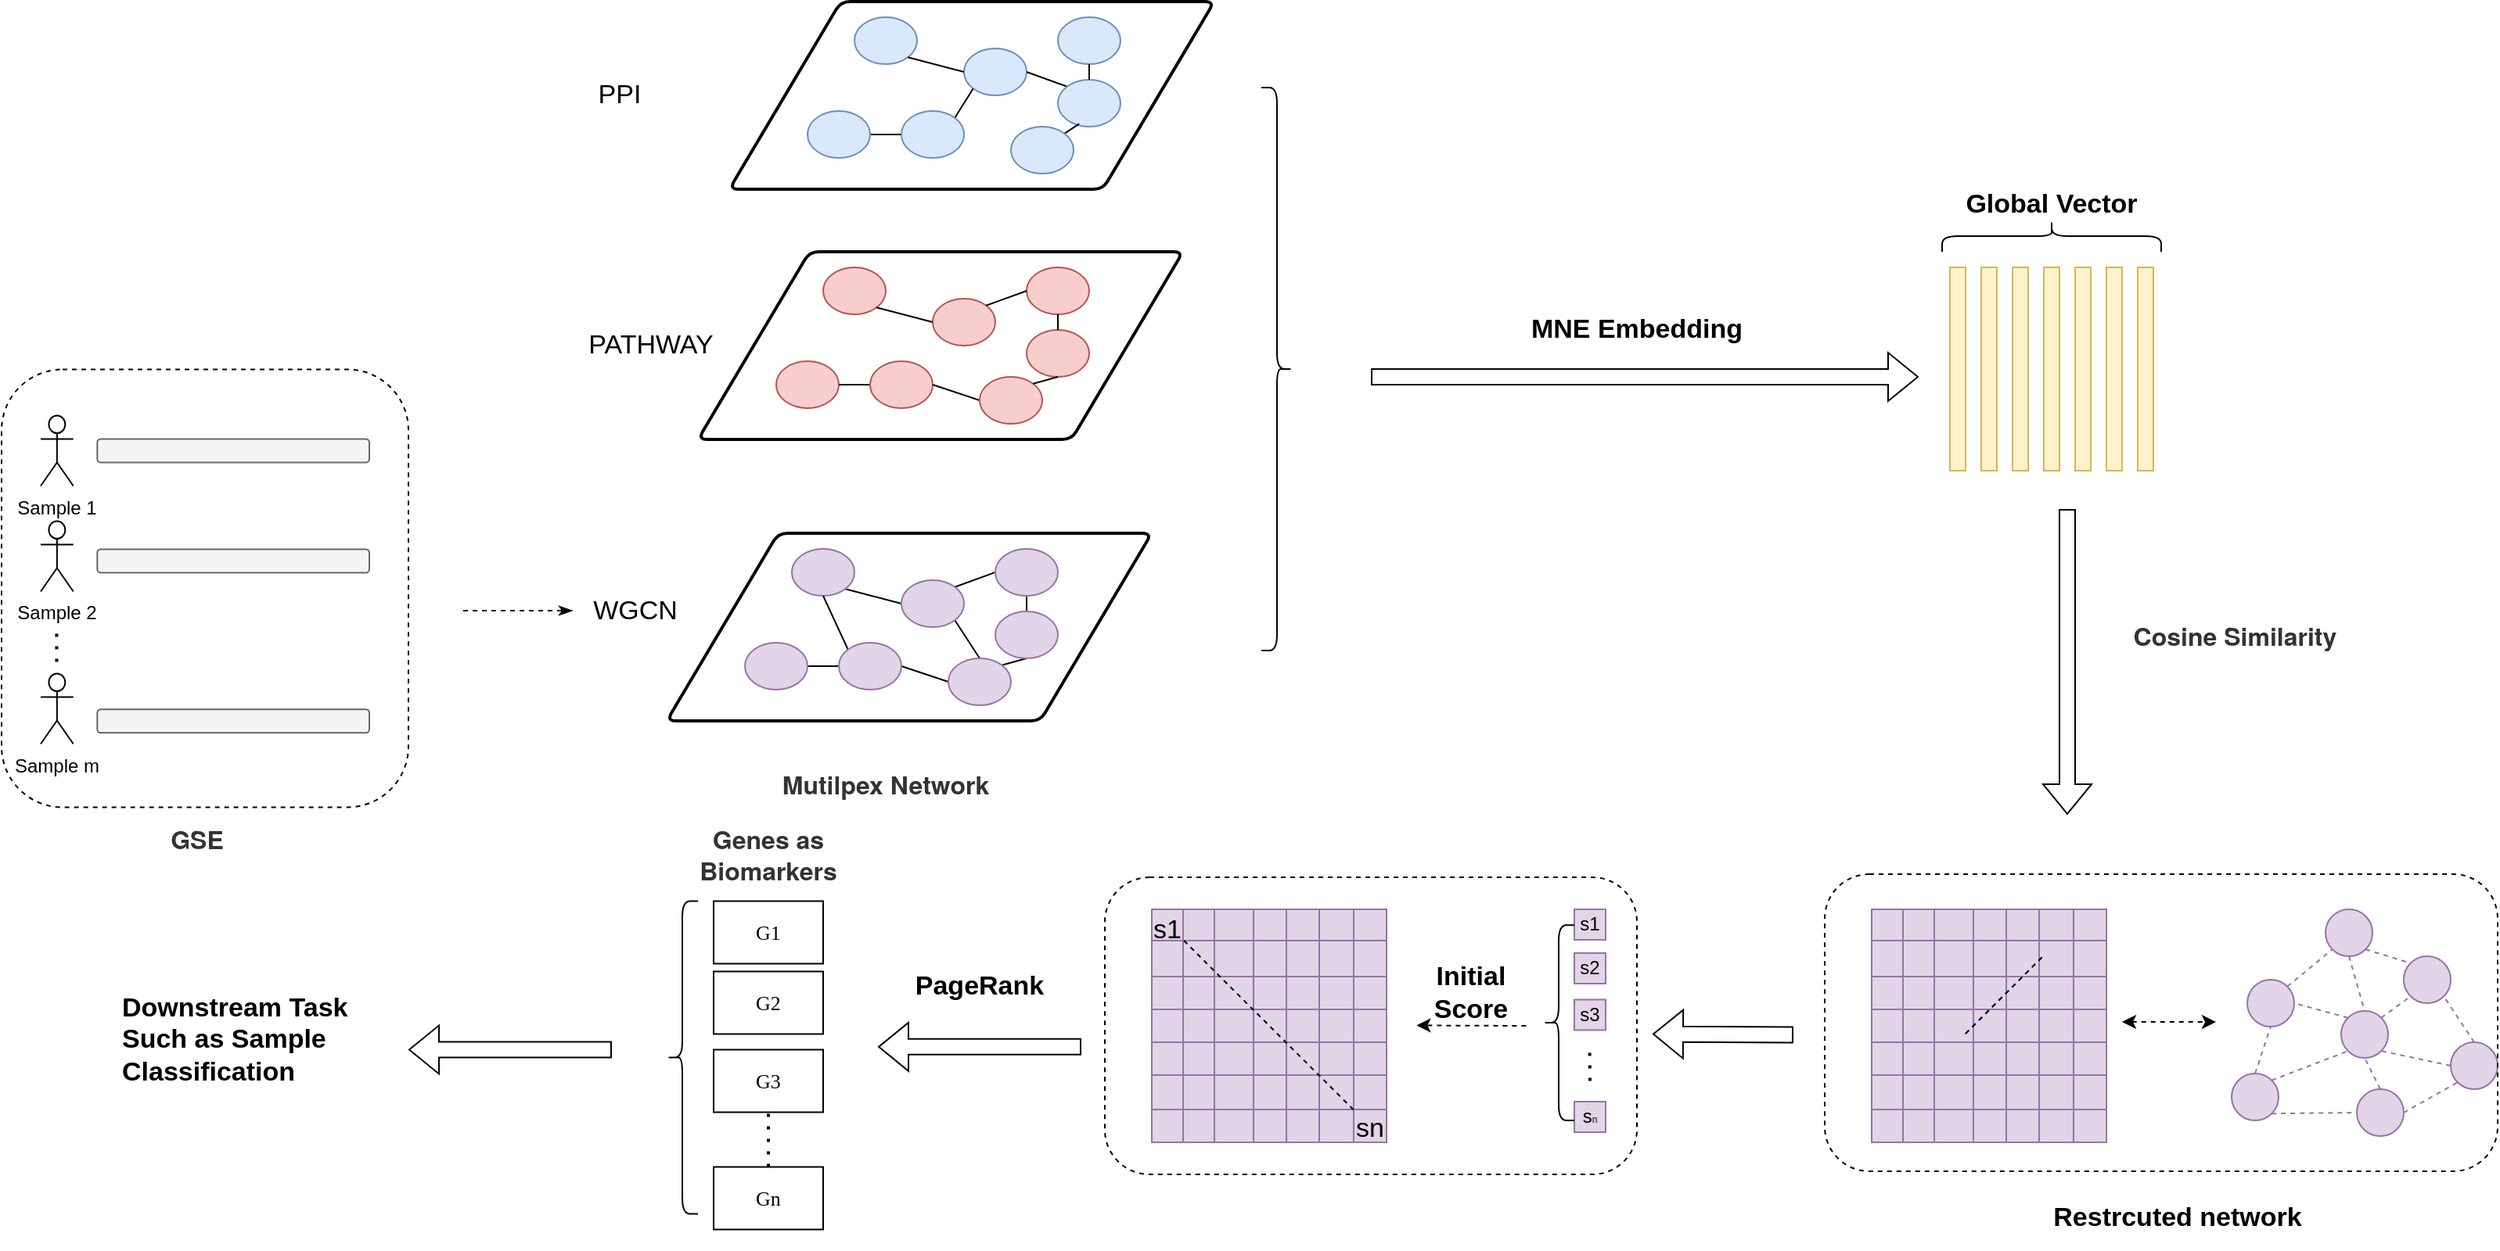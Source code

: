 <mxfile version="20.5.1" type="github">
  <diagram id="KU-olh9_EunU25e2tUOI" name="第 1 页">
    <mxGraphModel dx="3212" dy="1285" grid="1" gridSize="10" guides="1" tooltips="1" connect="1" arrows="1" fold="1" page="1" pageScale="1" pageWidth="827" pageHeight="1169" math="0" shadow="0">
      <root>
        <mxCell id="0" />
        <mxCell id="1" parent="0" />
        <mxCell id="YmlekW7UCMXkX2L6uJOz-54" value="" style="group" parent="1" vertex="1" connectable="0">
          <mxGeometry x="-10" y="150" width="310" height="120" as="geometry" />
        </mxCell>
        <mxCell id="YmlekW7UCMXkX2L6uJOz-25" value="" style="shape=parallelogram;html=1;strokeWidth=2;perimeter=parallelogramPerimeter;whiteSpace=wrap;rounded=1;arcSize=12;size=0.23;" parent="YmlekW7UCMXkX2L6uJOz-54" vertex="1">
          <mxGeometry width="310" height="120" as="geometry" />
        </mxCell>
        <mxCell id="YmlekW7UCMXkX2L6uJOz-26" value="" style="ellipse;whiteSpace=wrap;html=1;fillColor=#dae8fc;strokeColor=#6c8ebf;" parent="YmlekW7UCMXkX2L6uJOz-54" vertex="1">
          <mxGeometry x="80" y="10" width="40" height="30" as="geometry" />
        </mxCell>
        <mxCell id="YmlekW7UCMXkX2L6uJOz-27" value="" style="ellipse;whiteSpace=wrap;html=1;fillColor=#dae8fc;strokeColor=#6c8ebf;" parent="YmlekW7UCMXkX2L6uJOz-54" vertex="1">
          <mxGeometry x="150" y="30" width="40" height="30" as="geometry" />
        </mxCell>
        <mxCell id="YmlekW7UCMXkX2L6uJOz-41" style="edgeStyle=none;rounded=0;orthogonalLoop=1;jettySize=auto;html=1;exitX=1;exitY=1;exitDx=0;exitDy=0;entryX=0;entryY=0.5;entryDx=0;entryDy=0;endArrow=none;endFill=0;" parent="YmlekW7UCMXkX2L6uJOz-54" source="YmlekW7UCMXkX2L6uJOz-26" target="YmlekW7UCMXkX2L6uJOz-27" edge="1">
          <mxGeometry relative="1" as="geometry" />
        </mxCell>
        <mxCell id="YmlekW7UCMXkX2L6uJOz-28" value="" style="ellipse;whiteSpace=wrap;html=1;fillColor=#dae8fc;strokeColor=#6c8ebf;" parent="YmlekW7UCMXkX2L6uJOz-54" vertex="1">
          <mxGeometry x="210" y="10" width="40" height="30" as="geometry" />
        </mxCell>
        <mxCell id="YmlekW7UCMXkX2L6uJOz-73" style="edgeStyle=none;rounded=0;orthogonalLoop=1;jettySize=auto;html=1;exitX=1;exitY=0.5;exitDx=0;exitDy=0;fontSize=17;endArrow=none;endFill=0;" parent="YmlekW7UCMXkX2L6uJOz-54" source="YmlekW7UCMXkX2L6uJOz-29" target="YmlekW7UCMXkX2L6uJOz-30" edge="1">
          <mxGeometry relative="1" as="geometry" />
        </mxCell>
        <mxCell id="YmlekW7UCMXkX2L6uJOz-29" value="" style="ellipse;whiteSpace=wrap;html=1;fillColor=#dae8fc;strokeColor=#6c8ebf;" parent="YmlekW7UCMXkX2L6uJOz-54" vertex="1">
          <mxGeometry x="50" y="70" width="40" height="30" as="geometry" />
        </mxCell>
        <mxCell id="YmlekW7UCMXkX2L6uJOz-42" style="edgeStyle=none;rounded=0;orthogonalLoop=1;jettySize=auto;html=1;exitX=1;exitY=0;exitDx=0;exitDy=0;entryX=0;entryY=1;entryDx=0;entryDy=0;endArrow=none;endFill=0;" parent="YmlekW7UCMXkX2L6uJOz-54" source="YmlekW7UCMXkX2L6uJOz-30" target="YmlekW7UCMXkX2L6uJOz-27" edge="1">
          <mxGeometry relative="1" as="geometry" />
        </mxCell>
        <mxCell id="YmlekW7UCMXkX2L6uJOz-30" value="" style="ellipse;whiteSpace=wrap;html=1;fillColor=#dae8fc;strokeColor=#6c8ebf;" parent="YmlekW7UCMXkX2L6uJOz-54" vertex="1">
          <mxGeometry x="110" y="70" width="40" height="30" as="geometry" />
        </mxCell>
        <mxCell id="YmlekW7UCMXkX2L6uJOz-44" style="edgeStyle=none;rounded=0;orthogonalLoop=1;jettySize=auto;html=1;exitX=0;exitY=0;exitDx=0;exitDy=0;entryX=1;entryY=0.5;entryDx=0;entryDy=0;endArrow=none;endFill=0;" parent="YmlekW7UCMXkX2L6uJOz-54" source="YmlekW7UCMXkX2L6uJOz-31" target="YmlekW7UCMXkX2L6uJOz-27" edge="1">
          <mxGeometry relative="1" as="geometry" />
        </mxCell>
        <mxCell id="YmlekW7UCMXkX2L6uJOz-31" value="" style="ellipse;whiteSpace=wrap;html=1;fillColor=#dae8fc;strokeColor=#6c8ebf;" parent="YmlekW7UCMXkX2L6uJOz-54" vertex="1">
          <mxGeometry x="210" y="50" width="40" height="30" as="geometry" />
        </mxCell>
        <mxCell id="YmlekW7UCMXkX2L6uJOz-45" style="edgeStyle=none;rounded=0;orthogonalLoop=1;jettySize=auto;html=1;exitX=0.5;exitY=1;exitDx=0;exitDy=0;entryX=0.5;entryY=0;entryDx=0;entryDy=0;endArrow=none;endFill=0;" parent="YmlekW7UCMXkX2L6uJOz-54" source="YmlekW7UCMXkX2L6uJOz-28" target="YmlekW7UCMXkX2L6uJOz-31" edge="1">
          <mxGeometry relative="1" as="geometry" />
        </mxCell>
        <mxCell id="YmlekW7UCMXkX2L6uJOz-46" style="edgeStyle=none;rounded=0;orthogonalLoop=1;jettySize=auto;html=1;exitX=1;exitY=0;exitDx=0;exitDy=0;entryX=0.34;entryY=0.94;entryDx=0;entryDy=0;entryPerimeter=0;endArrow=none;endFill=0;" parent="YmlekW7UCMXkX2L6uJOz-54" source="YmlekW7UCMXkX2L6uJOz-32" target="YmlekW7UCMXkX2L6uJOz-31" edge="1">
          <mxGeometry relative="1" as="geometry" />
        </mxCell>
        <mxCell id="YmlekW7UCMXkX2L6uJOz-32" value="" style="ellipse;whiteSpace=wrap;html=1;fillColor=#dae8fc;strokeColor=#6c8ebf;" parent="YmlekW7UCMXkX2L6uJOz-54" vertex="1">
          <mxGeometry x="180" y="80" width="40" height="30" as="geometry" />
        </mxCell>
        <mxCell id="YmlekW7UCMXkX2L6uJOz-55" value="" style="group" parent="1" vertex="1" connectable="0">
          <mxGeometry x="-30" y="310" width="310" height="120" as="geometry" />
        </mxCell>
        <mxCell id="YmlekW7UCMXkX2L6uJOz-33" value="" style="shape=parallelogram;html=1;strokeWidth=2;perimeter=parallelogramPerimeter;whiteSpace=wrap;rounded=1;arcSize=12;size=0.23;" parent="YmlekW7UCMXkX2L6uJOz-55" vertex="1">
          <mxGeometry width="310" height="120" as="geometry" />
        </mxCell>
        <mxCell id="YmlekW7UCMXkX2L6uJOz-34" value="" style="ellipse;whiteSpace=wrap;html=1;fillColor=#f8cecc;strokeColor=#b85450;" parent="YmlekW7UCMXkX2L6uJOz-55" vertex="1">
          <mxGeometry x="80" y="10" width="40" height="30" as="geometry" />
        </mxCell>
        <mxCell id="YmlekW7UCMXkX2L6uJOz-35" value="" style="ellipse;whiteSpace=wrap;html=1;fillColor=#f8cecc;strokeColor=#b85450;" parent="YmlekW7UCMXkX2L6uJOz-55" vertex="1">
          <mxGeometry x="150" y="30" width="40" height="30" as="geometry" />
        </mxCell>
        <mxCell id="YmlekW7UCMXkX2L6uJOz-47" style="edgeStyle=none;rounded=0;orthogonalLoop=1;jettySize=auto;html=1;exitX=1;exitY=1;exitDx=0;exitDy=0;entryX=0;entryY=0.5;entryDx=0;entryDy=0;endArrow=none;endFill=0;" parent="YmlekW7UCMXkX2L6uJOz-55" source="YmlekW7UCMXkX2L6uJOz-34" target="YmlekW7UCMXkX2L6uJOz-35" edge="1">
          <mxGeometry relative="1" as="geometry" />
        </mxCell>
        <mxCell id="YmlekW7UCMXkX2L6uJOz-36" value="" style="ellipse;whiteSpace=wrap;html=1;fillColor=#f8cecc;strokeColor=#b85450;" parent="YmlekW7UCMXkX2L6uJOz-55" vertex="1">
          <mxGeometry x="210" y="10" width="40" height="30" as="geometry" />
        </mxCell>
        <mxCell id="YmlekW7UCMXkX2L6uJOz-53" style="edgeStyle=none;rounded=0;orthogonalLoop=1;jettySize=auto;html=1;exitX=1;exitY=0;exitDx=0;exitDy=0;entryX=0;entryY=0.5;entryDx=0;entryDy=0;endArrow=none;endFill=0;" parent="YmlekW7UCMXkX2L6uJOz-55" source="YmlekW7UCMXkX2L6uJOz-35" target="YmlekW7UCMXkX2L6uJOz-36" edge="1">
          <mxGeometry relative="1" as="geometry" />
        </mxCell>
        <mxCell id="YmlekW7UCMXkX2L6uJOz-37" value="" style="ellipse;whiteSpace=wrap;html=1;fillColor=#f8cecc;strokeColor=#b85450;" parent="YmlekW7UCMXkX2L6uJOz-55" vertex="1">
          <mxGeometry x="50" y="70" width="40" height="30" as="geometry" />
        </mxCell>
        <mxCell id="YmlekW7UCMXkX2L6uJOz-52" style="edgeStyle=none;rounded=0;orthogonalLoop=1;jettySize=auto;html=1;exitX=0;exitY=0.5;exitDx=0;exitDy=0;entryX=1;entryY=0.5;entryDx=0;entryDy=0;endArrow=none;endFill=0;" parent="YmlekW7UCMXkX2L6uJOz-55" source="YmlekW7UCMXkX2L6uJOz-38" target="YmlekW7UCMXkX2L6uJOz-37" edge="1">
          <mxGeometry relative="1" as="geometry" />
        </mxCell>
        <mxCell id="YmlekW7UCMXkX2L6uJOz-38" value="" style="ellipse;whiteSpace=wrap;html=1;fillColor=#f8cecc;strokeColor=#b85450;" parent="YmlekW7UCMXkX2L6uJOz-55" vertex="1">
          <mxGeometry x="110" y="70" width="40" height="30" as="geometry" />
        </mxCell>
        <mxCell id="YmlekW7UCMXkX2L6uJOz-39" value="" style="ellipse;whiteSpace=wrap;html=1;fillColor=#f8cecc;strokeColor=#b85450;" parent="YmlekW7UCMXkX2L6uJOz-55" vertex="1">
          <mxGeometry x="210" y="50" width="40" height="30" as="geometry" />
        </mxCell>
        <mxCell id="YmlekW7UCMXkX2L6uJOz-49" style="edgeStyle=none;rounded=0;orthogonalLoop=1;jettySize=auto;html=1;exitX=0.5;exitY=1;exitDx=0;exitDy=0;entryX=0.5;entryY=0;entryDx=0;entryDy=0;endArrow=none;endFill=0;" parent="YmlekW7UCMXkX2L6uJOz-55" source="YmlekW7UCMXkX2L6uJOz-36" target="YmlekW7UCMXkX2L6uJOz-39" edge="1">
          <mxGeometry relative="1" as="geometry" />
        </mxCell>
        <mxCell id="YmlekW7UCMXkX2L6uJOz-51" style="edgeStyle=none;rounded=0;orthogonalLoop=1;jettySize=auto;html=1;exitX=0;exitY=0.5;exitDx=0;exitDy=0;entryX=1;entryY=0.5;entryDx=0;entryDy=0;endArrow=none;endFill=0;" parent="YmlekW7UCMXkX2L6uJOz-55" source="YmlekW7UCMXkX2L6uJOz-40" target="YmlekW7UCMXkX2L6uJOz-38" edge="1">
          <mxGeometry relative="1" as="geometry" />
        </mxCell>
        <mxCell id="YmlekW7UCMXkX2L6uJOz-40" value="" style="ellipse;whiteSpace=wrap;html=1;fillColor=#f8cecc;strokeColor=#b85450;" parent="YmlekW7UCMXkX2L6uJOz-55" vertex="1">
          <mxGeometry x="180" y="80" width="40" height="30" as="geometry" />
        </mxCell>
        <mxCell id="YmlekW7UCMXkX2L6uJOz-50" style="edgeStyle=none;rounded=0;orthogonalLoop=1;jettySize=auto;html=1;exitX=0.5;exitY=1;exitDx=0;exitDy=0;entryX=1;entryY=0;entryDx=0;entryDy=0;endArrow=none;endFill=0;" parent="YmlekW7UCMXkX2L6uJOz-55" source="YmlekW7UCMXkX2L6uJOz-39" target="YmlekW7UCMXkX2L6uJOz-40" edge="1">
          <mxGeometry relative="1" as="geometry" />
        </mxCell>
        <mxCell id="YmlekW7UCMXkX2L6uJOz-56" value="" style="shape=flexArrow;endArrow=classic;html=1;rounded=0;" parent="1" edge="1">
          <mxGeometry width="50" height="50" relative="1" as="geometry">
            <mxPoint x="400" y="390" as="sourcePoint" />
            <mxPoint x="750" y="390" as="targetPoint" />
          </mxGeometry>
        </mxCell>
        <mxCell id="YmlekW7UCMXkX2L6uJOz-57" value="&lt;font style=&quot;font-size: 17px;&quot;&gt;MNE Embedding&lt;/font&gt;" style="whiteSpace=wrap;html=1;strokeColor=none;fillColor=none;fontStyle=1" parent="1" vertex="1">
          <mxGeometry x="490" y="340" width="160" height="40" as="geometry" />
        </mxCell>
        <mxCell id="YmlekW7UCMXkX2L6uJOz-74" value="" style="shape=flexArrow;endArrow=classic;html=1;rounded=0;" parent="1" edge="1">
          <mxGeometry width="50" height="50" relative="1" as="geometry">
            <mxPoint x="845" y="474.5" as="sourcePoint" />
            <mxPoint x="845" y="670" as="targetPoint" />
          </mxGeometry>
        </mxCell>
        <mxCell id="YmlekW7UCMXkX2L6uJOz-75" value="" style="group" parent="1" vertex="1" connectable="0">
          <mxGeometry x="950" y="730.5" width="170" height="167.5" as="geometry" />
        </mxCell>
        <mxCell id="YmlekW7UCMXkX2L6uJOz-85" style="edgeStyle=none;rounded=0;orthogonalLoop=1;jettySize=auto;html=1;exitX=1;exitY=1;exitDx=0;exitDy=0;entryX=0;entryY=0;entryDx=0;entryDy=0;fontSize=17;endArrow=none;endFill=0;dashed=1;fillColor=#e1d5e7;strokeColor=#9673a6;" parent="YmlekW7UCMXkX2L6uJOz-75" source="YmlekW7UCMXkX2L6uJOz-58" target="YmlekW7UCMXkX2L6uJOz-59" edge="1">
          <mxGeometry relative="1" as="geometry" />
        </mxCell>
        <mxCell id="YmlekW7UCMXkX2L6uJOz-90" style="edgeStyle=none;rounded=0;orthogonalLoop=1;jettySize=auto;html=1;exitX=0.5;exitY=1;exitDx=0;exitDy=0;entryX=0.5;entryY=0;entryDx=0;entryDy=0;dashed=1;fontSize=17;endArrow=none;endFill=0;fillColor=#e1d5e7;strokeColor=#9673a6;" parent="YmlekW7UCMXkX2L6uJOz-75" source="YmlekW7UCMXkX2L6uJOz-58" target="YmlekW7UCMXkX2L6uJOz-60" edge="1">
          <mxGeometry relative="1" as="geometry" />
        </mxCell>
        <mxCell id="YmlekW7UCMXkX2L6uJOz-58" value="" style="ellipse;whiteSpace=wrap;html=1;aspect=fixed;fontSize=17;fillColor=#e1d5e7;strokeColor=#9673a6;" parent="YmlekW7UCMXkX2L6uJOz-75" vertex="1">
          <mxGeometry x="60" width="30" height="30" as="geometry" />
        </mxCell>
        <mxCell id="YmlekW7UCMXkX2L6uJOz-59" value="" style="ellipse;whiteSpace=wrap;html=1;aspect=fixed;fontSize=17;fillColor=#e1d5e7;strokeColor=#9673a6;" parent="YmlekW7UCMXkX2L6uJOz-75" vertex="1">
          <mxGeometry x="110" y="30" width="30" height="30" as="geometry" />
        </mxCell>
        <mxCell id="YmlekW7UCMXkX2L6uJOz-67" style="edgeStyle=none;rounded=0;orthogonalLoop=1;jettySize=auto;html=1;exitX=1;exitY=0;exitDx=0;exitDy=0;entryX=0;entryY=1;entryDx=0;entryDy=0;fontSize=17;endArrow=none;endFill=0;fillColor=#e1d5e7;strokeColor=#9673a6;dashed=1;" parent="YmlekW7UCMXkX2L6uJOz-75" source="YmlekW7UCMXkX2L6uJOz-60" target="YmlekW7UCMXkX2L6uJOz-59" edge="1">
          <mxGeometry relative="1" as="geometry" />
        </mxCell>
        <mxCell id="YmlekW7UCMXkX2L6uJOz-60" value="" style="ellipse;whiteSpace=wrap;html=1;aspect=fixed;fontSize=17;fillColor=#e1d5e7;strokeColor=#9673a6;" parent="YmlekW7UCMXkX2L6uJOz-75" vertex="1">
          <mxGeometry x="70" y="65" width="30" height="30" as="geometry" />
        </mxCell>
        <mxCell id="YmlekW7UCMXkX2L6uJOz-86" style="edgeStyle=none;rounded=0;orthogonalLoop=1;jettySize=auto;html=1;exitX=1;exitY=1;exitDx=0;exitDy=0;entryX=0;entryY=0.5;entryDx=0;entryDy=0;fontSize=17;endArrow=none;endFill=0;dashed=1;fillColor=#e1d5e7;strokeColor=#9673a6;" parent="YmlekW7UCMXkX2L6uJOz-75" source="YmlekW7UCMXkX2L6uJOz-61" target="YmlekW7UCMXkX2L6uJOz-64" edge="1">
          <mxGeometry relative="1" as="geometry" />
        </mxCell>
        <mxCell id="YmlekW7UCMXkX2L6uJOz-88" style="edgeStyle=none;rounded=0;orthogonalLoop=1;jettySize=auto;html=1;exitX=1;exitY=0;exitDx=0;exitDy=0;entryX=0;entryY=1;entryDx=0;entryDy=0;fontSize=17;endArrow=none;endFill=0;dashed=1;fillColor=#e1d5e7;strokeColor=#9673a6;" parent="YmlekW7UCMXkX2L6uJOz-75" source="YmlekW7UCMXkX2L6uJOz-61" target="YmlekW7UCMXkX2L6uJOz-60" edge="1">
          <mxGeometry relative="1" as="geometry" />
        </mxCell>
        <mxCell id="YmlekW7UCMXkX2L6uJOz-61" value="" style="ellipse;whiteSpace=wrap;html=1;aspect=fixed;fontSize=17;fillColor=#e1d5e7;strokeColor=#9673a6;" parent="YmlekW7UCMXkX2L6uJOz-75" vertex="1">
          <mxGeometry y="105" width="30" height="30" as="geometry" />
        </mxCell>
        <mxCell id="YmlekW7UCMXkX2L6uJOz-69" style="edgeStyle=none;rounded=0;orthogonalLoop=1;jettySize=auto;html=1;exitX=0.5;exitY=0;exitDx=0;exitDy=0;entryX=1;entryY=1;entryDx=0;entryDy=0;fontSize=17;endArrow=none;endFill=0;fillColor=#e1d5e7;strokeColor=#9673a6;dashed=1;" parent="YmlekW7UCMXkX2L6uJOz-75" source="YmlekW7UCMXkX2L6uJOz-63" target="YmlekW7UCMXkX2L6uJOz-59" edge="1">
          <mxGeometry relative="1" as="geometry" />
        </mxCell>
        <mxCell id="YmlekW7UCMXkX2L6uJOz-89" style="edgeStyle=none;rounded=0;orthogonalLoop=1;jettySize=auto;html=1;exitX=0;exitY=0.5;exitDx=0;exitDy=0;entryX=1;entryY=1;entryDx=0;entryDy=0;fontSize=17;endArrow=none;endFill=0;dashed=1;fillColor=#e1d5e7;strokeColor=#9673a6;" parent="YmlekW7UCMXkX2L6uJOz-75" source="YmlekW7UCMXkX2L6uJOz-63" target="YmlekW7UCMXkX2L6uJOz-60" edge="1">
          <mxGeometry relative="1" as="geometry" />
        </mxCell>
        <mxCell id="YmlekW7UCMXkX2L6uJOz-63" value="" style="ellipse;whiteSpace=wrap;html=1;aspect=fixed;fontSize=17;fillColor=#e1d5e7;strokeColor=#9673a6;" parent="YmlekW7UCMXkX2L6uJOz-75" vertex="1">
          <mxGeometry x="140" y="85" width="30" height="30" as="geometry" />
        </mxCell>
        <mxCell id="YmlekW7UCMXkX2L6uJOz-70" style="edgeStyle=none;rounded=0;orthogonalLoop=1;jettySize=auto;html=1;exitX=0.5;exitY=0;exitDx=0;exitDy=0;entryX=0.5;entryY=1;entryDx=0;entryDy=0;fontSize=17;endArrow=none;endFill=0;fillColor=#e1d5e7;strokeColor=#9673a6;dashed=1;" parent="YmlekW7UCMXkX2L6uJOz-75" source="YmlekW7UCMXkX2L6uJOz-64" target="YmlekW7UCMXkX2L6uJOz-60" edge="1">
          <mxGeometry relative="1" as="geometry" />
        </mxCell>
        <mxCell id="YmlekW7UCMXkX2L6uJOz-87" style="edgeStyle=none;rounded=0;orthogonalLoop=1;jettySize=auto;html=1;exitX=1;exitY=0.5;exitDx=0;exitDy=0;entryX=0;entryY=1;entryDx=0;entryDy=0;fontSize=17;endArrow=none;endFill=0;dashed=1;fillColor=#e1d5e7;strokeColor=#9673a6;" parent="YmlekW7UCMXkX2L6uJOz-75" source="YmlekW7UCMXkX2L6uJOz-64" target="YmlekW7UCMXkX2L6uJOz-63" edge="1">
          <mxGeometry relative="1" as="geometry" />
        </mxCell>
        <mxCell id="YmlekW7UCMXkX2L6uJOz-64" value="" style="ellipse;whiteSpace=wrap;html=1;aspect=fixed;fontSize=17;fillColor=#e1d5e7;strokeColor=#9673a6;" parent="YmlekW7UCMXkX2L6uJOz-75" vertex="1">
          <mxGeometry x="80" y="115" width="30" height="30" as="geometry" />
        </mxCell>
        <mxCell id="YmlekW7UCMXkX2L6uJOz-71" style="edgeStyle=none;rounded=0;orthogonalLoop=1;jettySize=auto;html=1;exitX=1;exitY=0;exitDx=0;exitDy=0;entryX=0;entryY=1;entryDx=0;entryDy=0;fontSize=17;endArrow=none;endFill=0;fillColor=#e1d5e7;strokeColor=#9673a6;dashed=1;" parent="YmlekW7UCMXkX2L6uJOz-75" source="YmlekW7UCMXkX2L6uJOz-65" target="YmlekW7UCMXkX2L6uJOz-58" edge="1">
          <mxGeometry relative="1" as="geometry" />
        </mxCell>
        <mxCell id="YmlekW7UCMXkX2L6uJOz-65" value="" style="ellipse;whiteSpace=wrap;html=1;aspect=fixed;fontSize=17;fillColor=#e1d5e7;strokeColor=#9673a6;" parent="YmlekW7UCMXkX2L6uJOz-75" vertex="1">
          <mxGeometry x="10" y="45" width="30" height="30" as="geometry" />
        </mxCell>
        <mxCell id="YmlekW7UCMXkX2L6uJOz-68" style="edgeStyle=none;rounded=0;orthogonalLoop=1;jettySize=auto;html=1;exitX=0;exitY=0;exitDx=0;exitDy=0;entryX=1;entryY=0.5;entryDx=0;entryDy=0;fontSize=17;endArrow=none;endFill=0;fillColor=#e1d5e7;strokeColor=#9673a6;dashed=1;" parent="YmlekW7UCMXkX2L6uJOz-75" source="YmlekW7UCMXkX2L6uJOz-60" target="YmlekW7UCMXkX2L6uJOz-65" edge="1">
          <mxGeometry relative="1" as="geometry" />
        </mxCell>
        <mxCell id="YmlekW7UCMXkX2L6uJOz-72" style="edgeStyle=none;rounded=0;orthogonalLoop=1;jettySize=auto;html=1;exitX=0.5;exitY=0;exitDx=0;exitDy=0;entryX=0.5;entryY=1;entryDx=0;entryDy=0;fontSize=17;endArrow=none;endFill=0;fillColor=#e1d5e7;strokeColor=#9673a6;dashed=1;" parent="YmlekW7UCMXkX2L6uJOz-75" source="YmlekW7UCMXkX2L6uJOz-61" target="YmlekW7UCMXkX2L6uJOz-65" edge="1">
          <mxGeometry relative="1" as="geometry" />
        </mxCell>
        <mxCell id="YmlekW7UCMXkX2L6uJOz-207" value="" style="rounded=1;whiteSpace=wrap;html=1;fontFamily=Lucida Console;fontSize=13;fillColor=none;dashed=1;" parent="YmlekW7UCMXkX2L6uJOz-75" vertex="1">
          <mxGeometry x="-260" y="-22.5" width="430" height="190" as="geometry" />
        </mxCell>
        <mxCell id="YmlekW7UCMXkX2L6uJOz-76" value="" style="rounded=0;whiteSpace=wrap;html=1;fontSize=17;fillColor=#fff2cc;strokeColor=#d6b656;" parent="1" vertex="1">
          <mxGeometry x="770" y="320" width="10" height="130" as="geometry" />
        </mxCell>
        <mxCell id="YmlekW7UCMXkX2L6uJOz-77" value="" style="rounded=0;whiteSpace=wrap;html=1;fontSize=17;fillColor=#fff2cc;strokeColor=#d6b656;" parent="1" vertex="1">
          <mxGeometry x="790" y="320" width="10" height="130" as="geometry" />
        </mxCell>
        <mxCell id="YmlekW7UCMXkX2L6uJOz-78" value="" style="rounded=0;whiteSpace=wrap;html=1;fontSize=17;fillColor=#fff2cc;strokeColor=#d6b656;" parent="1" vertex="1">
          <mxGeometry x="810" y="320" width="10" height="130" as="geometry" />
        </mxCell>
        <mxCell id="YmlekW7UCMXkX2L6uJOz-79" value="" style="rounded=0;whiteSpace=wrap;html=1;fontSize=17;fillColor=#fff2cc;strokeColor=#d6b656;" parent="1" vertex="1">
          <mxGeometry x="830" y="320" width="10" height="130" as="geometry" />
        </mxCell>
        <mxCell id="YmlekW7UCMXkX2L6uJOz-80" value="" style="rounded=0;whiteSpace=wrap;html=1;fontSize=17;fillColor=#fff2cc;strokeColor=#d6b656;" parent="1" vertex="1">
          <mxGeometry x="850" y="320" width="10" height="130" as="geometry" />
        </mxCell>
        <mxCell id="YmlekW7UCMXkX2L6uJOz-81" value="" style="rounded=0;whiteSpace=wrap;html=1;fontSize=17;fillColor=#fff2cc;strokeColor=#d6b656;" parent="1" vertex="1">
          <mxGeometry x="870" y="320" width="10" height="130" as="geometry" />
        </mxCell>
        <mxCell id="YmlekW7UCMXkX2L6uJOz-82" value="" style="rounded=0;whiteSpace=wrap;html=1;fontSize=17;fillColor=#fff2cc;strokeColor=#d6b656;" parent="1" vertex="1">
          <mxGeometry x="890" y="320" width="10" height="130" as="geometry" />
        </mxCell>
        <mxCell id="YmlekW7UCMXkX2L6uJOz-83" value="" style="shape=curlyBracket;whiteSpace=wrap;html=1;rounded=1;fontSize=17;fillColor=none;rotation=90;" parent="1" vertex="1">
          <mxGeometry x="825" y="230" width="20" height="140" as="geometry" />
        </mxCell>
        <mxCell id="YmlekW7UCMXkX2L6uJOz-84" value="&lt;font style=&quot;font-size: 17px;&quot;&gt;Global Vector&lt;/font&gt;" style="whiteSpace=wrap;html=1;strokeColor=none;fillColor=none;fontStyle=1" parent="1" vertex="1">
          <mxGeometry x="775" y="260" width="120" height="40" as="geometry" />
        </mxCell>
        <mxCell id="YmlekW7UCMXkX2L6uJOz-93" value="" style="shape=table;html=1;whiteSpace=wrap;startSize=0;container=1;collapsible=0;childLayout=tableLayout;fontSize=17;fillColor=#e1d5e7;strokeColor=#9673a6;" parent="1" vertex="1">
          <mxGeometry x="720" y="730.5" width="150" height="149" as="geometry" />
        </mxCell>
        <mxCell id="YmlekW7UCMXkX2L6uJOz-94" value="" style="shape=tableRow;horizontal=0;startSize=0;swimlaneHead=0;swimlaneBody=0;top=0;left=0;bottom=0;right=0;collapsible=0;dropTarget=0;fillColor=none;points=[[0,0.5],[1,0.5]];portConstraint=eastwest;fontSize=17;" parent="YmlekW7UCMXkX2L6uJOz-93" vertex="1">
          <mxGeometry width="150" height="20" as="geometry" />
        </mxCell>
        <mxCell id="YmlekW7UCMXkX2L6uJOz-109" style="shape=partialRectangle;html=1;whiteSpace=wrap;connectable=0;fillColor=none;top=0;left=0;bottom=0;right=0;overflow=hidden;fontSize=17;" parent="YmlekW7UCMXkX2L6uJOz-94" vertex="1">
          <mxGeometry width="20" height="20" as="geometry">
            <mxRectangle width="20" height="20" as="alternateBounds" />
          </mxGeometry>
        </mxCell>
        <mxCell id="YmlekW7UCMXkX2L6uJOz-112" style="shape=partialRectangle;html=1;whiteSpace=wrap;connectable=0;fillColor=none;top=0;left=0;bottom=0;right=0;overflow=hidden;fontSize=17;" parent="YmlekW7UCMXkX2L6uJOz-94" vertex="1">
          <mxGeometry x="20" width="20" height="20" as="geometry">
            <mxRectangle width="20" height="20" as="alternateBounds" />
          </mxGeometry>
        </mxCell>
        <mxCell id="YmlekW7UCMXkX2L6uJOz-96" value="" style="shape=partialRectangle;html=1;whiteSpace=wrap;connectable=0;fillColor=none;top=0;left=0;bottom=0;right=0;overflow=hidden;fontSize=17;" parent="YmlekW7UCMXkX2L6uJOz-94" vertex="1">
          <mxGeometry x="40" width="25" height="20" as="geometry">
            <mxRectangle width="25" height="20" as="alternateBounds" />
          </mxGeometry>
        </mxCell>
        <mxCell id="YmlekW7UCMXkX2L6uJOz-145" style="shape=partialRectangle;html=1;whiteSpace=wrap;connectable=0;fillColor=none;top=0;left=0;bottom=0;right=0;overflow=hidden;fontSize=17;" parent="YmlekW7UCMXkX2L6uJOz-94" vertex="1">
          <mxGeometry x="65" width="21" height="20" as="geometry">
            <mxRectangle width="21" height="20" as="alternateBounds" />
          </mxGeometry>
        </mxCell>
        <mxCell id="YmlekW7UCMXkX2L6uJOz-152" style="shape=partialRectangle;html=1;whiteSpace=wrap;connectable=0;fillColor=none;top=0;left=0;bottom=0;right=0;overflow=hidden;fontSize=17;" parent="YmlekW7UCMXkX2L6uJOz-94" vertex="1">
          <mxGeometry x="86" width="21" height="20" as="geometry">
            <mxRectangle width="21" height="20" as="alternateBounds" />
          </mxGeometry>
        </mxCell>
        <mxCell id="YmlekW7UCMXkX2L6uJOz-159" style="shape=partialRectangle;html=1;whiteSpace=wrap;connectable=0;fillColor=none;top=0;left=0;bottom=0;right=0;overflow=hidden;fontSize=17;" parent="YmlekW7UCMXkX2L6uJOz-94" vertex="1">
          <mxGeometry x="107" width="22" height="20" as="geometry">
            <mxRectangle width="22" height="20" as="alternateBounds" />
          </mxGeometry>
        </mxCell>
        <mxCell id="YmlekW7UCMXkX2L6uJOz-166" style="shape=partialRectangle;html=1;whiteSpace=wrap;connectable=0;fillColor=none;top=0;left=0;bottom=0;right=0;overflow=hidden;fontSize=17;" parent="YmlekW7UCMXkX2L6uJOz-94" vertex="1">
          <mxGeometry x="129" width="21" height="20" as="geometry">
            <mxRectangle width="21" height="20" as="alternateBounds" />
          </mxGeometry>
        </mxCell>
        <mxCell id="YmlekW7UCMXkX2L6uJOz-98" value="" style="shape=tableRow;horizontal=0;startSize=0;swimlaneHead=0;swimlaneBody=0;top=0;left=0;bottom=0;right=0;collapsible=0;dropTarget=0;fillColor=none;points=[[0,0.5],[1,0.5]];portConstraint=eastwest;fontSize=17;" parent="YmlekW7UCMXkX2L6uJOz-93" vertex="1">
          <mxGeometry y="20" width="150" height="23" as="geometry" />
        </mxCell>
        <mxCell id="YmlekW7UCMXkX2L6uJOz-110" style="shape=partialRectangle;html=1;whiteSpace=wrap;connectable=0;fillColor=none;top=0;left=0;bottom=0;right=0;overflow=hidden;fontSize=17;" parent="YmlekW7UCMXkX2L6uJOz-98" vertex="1">
          <mxGeometry width="20" height="23" as="geometry">
            <mxRectangle width="20" height="23" as="alternateBounds" />
          </mxGeometry>
        </mxCell>
        <mxCell id="YmlekW7UCMXkX2L6uJOz-113" style="shape=partialRectangle;html=1;whiteSpace=wrap;connectable=0;fillColor=none;top=0;left=0;bottom=0;right=0;overflow=hidden;fontSize=17;" parent="YmlekW7UCMXkX2L6uJOz-98" vertex="1">
          <mxGeometry x="20" width="20" height="23" as="geometry">
            <mxRectangle width="20" height="23" as="alternateBounds" />
          </mxGeometry>
        </mxCell>
        <mxCell id="YmlekW7UCMXkX2L6uJOz-100" value="" style="shape=partialRectangle;html=1;whiteSpace=wrap;connectable=0;fillColor=none;top=0;left=0;bottom=0;right=0;overflow=hidden;fontSize=17;" parent="YmlekW7UCMXkX2L6uJOz-98" vertex="1">
          <mxGeometry x="40" width="25" height="23" as="geometry">
            <mxRectangle width="25" height="23" as="alternateBounds" />
          </mxGeometry>
        </mxCell>
        <mxCell id="YmlekW7UCMXkX2L6uJOz-146" style="shape=partialRectangle;html=1;whiteSpace=wrap;connectable=0;fillColor=none;top=0;left=0;bottom=0;right=0;overflow=hidden;fontSize=17;" parent="YmlekW7UCMXkX2L6uJOz-98" vertex="1">
          <mxGeometry x="65" width="21" height="23" as="geometry">
            <mxRectangle width="21" height="23" as="alternateBounds" />
          </mxGeometry>
        </mxCell>
        <mxCell id="YmlekW7UCMXkX2L6uJOz-153" style="shape=partialRectangle;html=1;whiteSpace=wrap;connectable=0;fillColor=none;top=0;left=0;bottom=0;right=0;overflow=hidden;fontSize=17;" parent="YmlekW7UCMXkX2L6uJOz-98" vertex="1">
          <mxGeometry x="86" width="21" height="23" as="geometry">
            <mxRectangle width="21" height="23" as="alternateBounds" />
          </mxGeometry>
        </mxCell>
        <mxCell id="YmlekW7UCMXkX2L6uJOz-160" style="shape=partialRectangle;html=1;whiteSpace=wrap;connectable=0;fillColor=none;top=0;left=0;bottom=0;right=0;overflow=hidden;fontSize=17;" parent="YmlekW7UCMXkX2L6uJOz-98" vertex="1">
          <mxGeometry x="107" width="22" height="23" as="geometry">
            <mxRectangle width="22" height="23" as="alternateBounds" />
          </mxGeometry>
        </mxCell>
        <mxCell id="YmlekW7UCMXkX2L6uJOz-167" style="shape=partialRectangle;html=1;whiteSpace=wrap;connectable=0;fillColor=none;top=0;left=0;bottom=0;right=0;overflow=hidden;fontSize=17;" parent="YmlekW7UCMXkX2L6uJOz-98" vertex="1">
          <mxGeometry x="129" width="21" height="23" as="geometry">
            <mxRectangle width="21" height="23" as="alternateBounds" />
          </mxGeometry>
        </mxCell>
        <mxCell id="YmlekW7UCMXkX2L6uJOz-102" value="" style="shape=tableRow;horizontal=0;startSize=0;swimlaneHead=0;swimlaneBody=0;top=0;left=0;bottom=0;right=0;collapsible=0;dropTarget=0;fillColor=none;points=[[0,0.5],[1,0.5]];portConstraint=eastwest;fontSize=17;" parent="YmlekW7UCMXkX2L6uJOz-93" vertex="1">
          <mxGeometry y="43" width="150" height="21" as="geometry" />
        </mxCell>
        <mxCell id="YmlekW7UCMXkX2L6uJOz-111" style="shape=partialRectangle;html=1;whiteSpace=wrap;connectable=0;fillColor=none;top=0;left=0;bottom=0;right=0;overflow=hidden;fontSize=17;" parent="YmlekW7UCMXkX2L6uJOz-102" vertex="1">
          <mxGeometry width="20" height="21" as="geometry">
            <mxRectangle width="20" height="21" as="alternateBounds" />
          </mxGeometry>
        </mxCell>
        <mxCell id="YmlekW7UCMXkX2L6uJOz-114" style="shape=partialRectangle;html=1;whiteSpace=wrap;connectable=0;fillColor=none;top=0;left=0;bottom=0;right=0;overflow=hidden;fontSize=17;" parent="YmlekW7UCMXkX2L6uJOz-102" vertex="1">
          <mxGeometry x="20" width="20" height="21" as="geometry">
            <mxRectangle width="20" height="21" as="alternateBounds" />
          </mxGeometry>
        </mxCell>
        <mxCell id="YmlekW7UCMXkX2L6uJOz-104" value="" style="shape=partialRectangle;html=1;whiteSpace=wrap;connectable=0;fillColor=none;top=0;left=0;bottom=0;right=0;overflow=hidden;fontSize=17;" parent="YmlekW7UCMXkX2L6uJOz-102" vertex="1">
          <mxGeometry x="40" width="25" height="21" as="geometry">
            <mxRectangle width="25" height="21" as="alternateBounds" />
          </mxGeometry>
        </mxCell>
        <mxCell id="YmlekW7UCMXkX2L6uJOz-147" style="shape=partialRectangle;html=1;whiteSpace=wrap;connectable=0;fillColor=none;top=0;left=0;bottom=0;right=0;overflow=hidden;fontSize=17;" parent="YmlekW7UCMXkX2L6uJOz-102" vertex="1">
          <mxGeometry x="65" width="21" height="21" as="geometry">
            <mxRectangle width="21" height="21" as="alternateBounds" />
          </mxGeometry>
        </mxCell>
        <mxCell id="YmlekW7UCMXkX2L6uJOz-154" style="shape=partialRectangle;html=1;whiteSpace=wrap;connectable=0;fillColor=none;top=0;left=0;bottom=0;right=0;overflow=hidden;fontSize=17;" parent="YmlekW7UCMXkX2L6uJOz-102" vertex="1">
          <mxGeometry x="86" width="21" height="21" as="geometry">
            <mxRectangle width="21" height="21" as="alternateBounds" />
          </mxGeometry>
        </mxCell>
        <mxCell id="YmlekW7UCMXkX2L6uJOz-161" style="shape=partialRectangle;html=1;whiteSpace=wrap;connectable=0;fillColor=none;top=0;left=0;bottom=0;right=0;overflow=hidden;fontSize=17;" parent="YmlekW7UCMXkX2L6uJOz-102" vertex="1">
          <mxGeometry x="107" width="22" height="21" as="geometry">
            <mxRectangle width="22" height="21" as="alternateBounds" />
          </mxGeometry>
        </mxCell>
        <mxCell id="YmlekW7UCMXkX2L6uJOz-168" style="shape=partialRectangle;html=1;whiteSpace=wrap;connectable=0;fillColor=none;top=0;left=0;bottom=0;right=0;overflow=hidden;fontSize=17;" parent="YmlekW7UCMXkX2L6uJOz-102" vertex="1">
          <mxGeometry x="129" width="21" height="21" as="geometry">
            <mxRectangle width="21" height="21" as="alternateBounds" />
          </mxGeometry>
        </mxCell>
        <mxCell id="YmlekW7UCMXkX2L6uJOz-115" style="shape=tableRow;horizontal=0;startSize=0;swimlaneHead=0;swimlaneBody=0;top=0;left=0;bottom=0;right=0;collapsible=0;dropTarget=0;fillColor=none;points=[[0,0.5],[1,0.5]];portConstraint=eastwest;fontSize=17;" parent="YmlekW7UCMXkX2L6uJOz-93" vertex="1">
          <mxGeometry y="64" width="150" height="21" as="geometry" />
        </mxCell>
        <mxCell id="YmlekW7UCMXkX2L6uJOz-116" style="shape=partialRectangle;html=1;whiteSpace=wrap;connectable=0;fillColor=none;top=0;left=0;bottom=0;right=0;overflow=hidden;fontSize=17;" parent="YmlekW7UCMXkX2L6uJOz-115" vertex="1">
          <mxGeometry width="20" height="21" as="geometry">
            <mxRectangle width="20" height="21" as="alternateBounds" />
          </mxGeometry>
        </mxCell>
        <mxCell id="YmlekW7UCMXkX2L6uJOz-117" style="shape=partialRectangle;html=1;whiteSpace=wrap;connectable=0;fillColor=none;top=0;left=0;bottom=0;right=0;overflow=hidden;fontSize=17;" parent="YmlekW7UCMXkX2L6uJOz-115" vertex="1">
          <mxGeometry x="20" width="20" height="21" as="geometry">
            <mxRectangle width="20" height="21" as="alternateBounds" />
          </mxGeometry>
        </mxCell>
        <mxCell id="YmlekW7UCMXkX2L6uJOz-118" style="shape=partialRectangle;html=1;whiteSpace=wrap;connectable=0;fillColor=none;top=0;left=0;bottom=0;right=0;overflow=hidden;fontSize=17;" parent="YmlekW7UCMXkX2L6uJOz-115" vertex="1">
          <mxGeometry x="40" width="25" height="21" as="geometry">
            <mxRectangle width="25" height="21" as="alternateBounds" />
          </mxGeometry>
        </mxCell>
        <mxCell id="YmlekW7UCMXkX2L6uJOz-148" style="shape=partialRectangle;html=1;whiteSpace=wrap;connectable=0;fillColor=none;top=0;left=0;bottom=0;right=0;overflow=hidden;fontSize=17;" parent="YmlekW7UCMXkX2L6uJOz-115" vertex="1">
          <mxGeometry x="65" width="21" height="21" as="geometry">
            <mxRectangle width="21" height="21" as="alternateBounds" />
          </mxGeometry>
        </mxCell>
        <mxCell id="YmlekW7UCMXkX2L6uJOz-155" style="shape=partialRectangle;html=1;whiteSpace=wrap;connectable=0;fillColor=none;top=0;left=0;bottom=0;right=0;overflow=hidden;fontSize=17;" parent="YmlekW7UCMXkX2L6uJOz-115" vertex="1">
          <mxGeometry x="86" width="21" height="21" as="geometry">
            <mxRectangle width="21" height="21" as="alternateBounds" />
          </mxGeometry>
        </mxCell>
        <mxCell id="YmlekW7UCMXkX2L6uJOz-162" style="shape=partialRectangle;html=1;whiteSpace=wrap;connectable=0;fillColor=none;top=0;left=0;bottom=0;right=0;overflow=hidden;fontSize=17;" parent="YmlekW7UCMXkX2L6uJOz-115" vertex="1">
          <mxGeometry x="107" width="22" height="21" as="geometry">
            <mxRectangle width="22" height="21" as="alternateBounds" />
          </mxGeometry>
        </mxCell>
        <mxCell id="YmlekW7UCMXkX2L6uJOz-169" style="shape=partialRectangle;html=1;whiteSpace=wrap;connectable=0;fillColor=none;top=0;left=0;bottom=0;right=0;overflow=hidden;fontSize=17;" parent="YmlekW7UCMXkX2L6uJOz-115" vertex="1">
          <mxGeometry x="129" width="21" height="21" as="geometry">
            <mxRectangle width="21" height="21" as="alternateBounds" />
          </mxGeometry>
        </mxCell>
        <mxCell id="YmlekW7UCMXkX2L6uJOz-120" style="shape=tableRow;horizontal=0;startSize=0;swimlaneHead=0;swimlaneBody=0;top=0;left=0;bottom=0;right=0;collapsible=0;dropTarget=0;fillColor=none;points=[[0,0.5],[1,0.5]];portConstraint=eastwest;fontSize=17;" parent="YmlekW7UCMXkX2L6uJOz-93" vertex="1">
          <mxGeometry y="85" width="150" height="21" as="geometry" />
        </mxCell>
        <mxCell id="YmlekW7UCMXkX2L6uJOz-121" style="shape=partialRectangle;html=1;whiteSpace=wrap;connectable=0;fillColor=none;top=0;left=0;bottom=0;right=0;overflow=hidden;fontSize=17;" parent="YmlekW7UCMXkX2L6uJOz-120" vertex="1">
          <mxGeometry width="20" height="21" as="geometry">
            <mxRectangle width="20" height="21" as="alternateBounds" />
          </mxGeometry>
        </mxCell>
        <mxCell id="YmlekW7UCMXkX2L6uJOz-122" style="shape=partialRectangle;html=1;whiteSpace=wrap;connectable=0;fillColor=none;top=0;left=0;bottom=0;right=0;overflow=hidden;fontSize=17;" parent="YmlekW7UCMXkX2L6uJOz-120" vertex="1">
          <mxGeometry x="20" width="20" height="21" as="geometry">
            <mxRectangle width="20" height="21" as="alternateBounds" />
          </mxGeometry>
        </mxCell>
        <mxCell id="YmlekW7UCMXkX2L6uJOz-123" style="shape=partialRectangle;html=1;whiteSpace=wrap;connectable=0;fillColor=none;top=0;left=0;bottom=0;right=0;overflow=hidden;fontSize=17;" parent="YmlekW7UCMXkX2L6uJOz-120" vertex="1">
          <mxGeometry x="40" width="25" height="21" as="geometry">
            <mxRectangle width="25" height="21" as="alternateBounds" />
          </mxGeometry>
        </mxCell>
        <mxCell id="YmlekW7UCMXkX2L6uJOz-149" style="shape=partialRectangle;html=1;whiteSpace=wrap;connectable=0;fillColor=none;top=0;left=0;bottom=0;right=0;overflow=hidden;fontSize=17;" parent="YmlekW7UCMXkX2L6uJOz-120" vertex="1">
          <mxGeometry x="65" width="21" height="21" as="geometry">
            <mxRectangle width="21" height="21" as="alternateBounds" />
          </mxGeometry>
        </mxCell>
        <mxCell id="YmlekW7UCMXkX2L6uJOz-156" style="shape=partialRectangle;html=1;whiteSpace=wrap;connectable=0;fillColor=none;top=0;left=0;bottom=0;right=0;overflow=hidden;fontSize=17;" parent="YmlekW7UCMXkX2L6uJOz-120" vertex="1">
          <mxGeometry x="86" width="21" height="21" as="geometry">
            <mxRectangle width="21" height="21" as="alternateBounds" />
          </mxGeometry>
        </mxCell>
        <mxCell id="YmlekW7UCMXkX2L6uJOz-163" style="shape=partialRectangle;html=1;whiteSpace=wrap;connectable=0;fillColor=none;top=0;left=0;bottom=0;right=0;overflow=hidden;fontSize=17;" parent="YmlekW7UCMXkX2L6uJOz-120" vertex="1">
          <mxGeometry x="107" width="22" height="21" as="geometry">
            <mxRectangle width="22" height="21" as="alternateBounds" />
          </mxGeometry>
        </mxCell>
        <mxCell id="YmlekW7UCMXkX2L6uJOz-170" style="shape=partialRectangle;html=1;whiteSpace=wrap;connectable=0;fillColor=none;top=0;left=0;bottom=0;right=0;overflow=hidden;fontSize=17;" parent="YmlekW7UCMXkX2L6uJOz-120" vertex="1">
          <mxGeometry x="129" width="21" height="21" as="geometry">
            <mxRectangle width="21" height="21" as="alternateBounds" />
          </mxGeometry>
        </mxCell>
        <mxCell id="YmlekW7UCMXkX2L6uJOz-125" style="shape=tableRow;horizontal=0;startSize=0;swimlaneHead=0;swimlaneBody=0;top=0;left=0;bottom=0;right=0;collapsible=0;dropTarget=0;fillColor=none;points=[[0,0.5],[1,0.5]];portConstraint=eastwest;fontSize=17;" parent="YmlekW7UCMXkX2L6uJOz-93" vertex="1">
          <mxGeometry y="106" width="150" height="22" as="geometry" />
        </mxCell>
        <mxCell id="YmlekW7UCMXkX2L6uJOz-126" style="shape=partialRectangle;html=1;whiteSpace=wrap;connectable=0;fillColor=none;top=0;left=0;bottom=0;right=0;overflow=hidden;fontSize=17;" parent="YmlekW7UCMXkX2L6uJOz-125" vertex="1">
          <mxGeometry width="20" height="22" as="geometry">
            <mxRectangle width="20" height="22" as="alternateBounds" />
          </mxGeometry>
        </mxCell>
        <mxCell id="YmlekW7UCMXkX2L6uJOz-127" style="shape=partialRectangle;html=1;whiteSpace=wrap;connectable=0;fillColor=none;top=0;left=0;bottom=0;right=0;overflow=hidden;fontSize=17;" parent="YmlekW7UCMXkX2L6uJOz-125" vertex="1">
          <mxGeometry x="20" width="20" height="22" as="geometry">
            <mxRectangle width="20" height="22" as="alternateBounds" />
          </mxGeometry>
        </mxCell>
        <mxCell id="YmlekW7UCMXkX2L6uJOz-128" style="shape=partialRectangle;html=1;whiteSpace=wrap;connectable=0;fillColor=none;top=0;left=0;bottom=0;right=0;overflow=hidden;fontSize=17;" parent="YmlekW7UCMXkX2L6uJOz-125" vertex="1">
          <mxGeometry x="40" width="25" height="22" as="geometry">
            <mxRectangle width="25" height="22" as="alternateBounds" />
          </mxGeometry>
        </mxCell>
        <mxCell id="YmlekW7UCMXkX2L6uJOz-150" style="shape=partialRectangle;html=1;whiteSpace=wrap;connectable=0;fillColor=none;top=0;left=0;bottom=0;right=0;overflow=hidden;fontSize=17;" parent="YmlekW7UCMXkX2L6uJOz-125" vertex="1">
          <mxGeometry x="65" width="21" height="22" as="geometry">
            <mxRectangle width="21" height="22" as="alternateBounds" />
          </mxGeometry>
        </mxCell>
        <mxCell id="YmlekW7UCMXkX2L6uJOz-157" style="shape=partialRectangle;html=1;whiteSpace=wrap;connectable=0;fillColor=none;top=0;left=0;bottom=0;right=0;overflow=hidden;fontSize=17;" parent="YmlekW7UCMXkX2L6uJOz-125" vertex="1">
          <mxGeometry x="86" width="21" height="22" as="geometry">
            <mxRectangle width="21" height="22" as="alternateBounds" />
          </mxGeometry>
        </mxCell>
        <mxCell id="YmlekW7UCMXkX2L6uJOz-164" style="shape=partialRectangle;html=1;whiteSpace=wrap;connectable=0;fillColor=none;top=0;left=0;bottom=0;right=0;overflow=hidden;fontSize=17;" parent="YmlekW7UCMXkX2L6uJOz-125" vertex="1">
          <mxGeometry x="107" width="22" height="22" as="geometry">
            <mxRectangle width="22" height="22" as="alternateBounds" />
          </mxGeometry>
        </mxCell>
        <mxCell id="YmlekW7UCMXkX2L6uJOz-171" style="shape=partialRectangle;html=1;whiteSpace=wrap;connectable=0;fillColor=none;top=0;left=0;bottom=0;right=0;overflow=hidden;fontSize=17;" parent="YmlekW7UCMXkX2L6uJOz-125" vertex="1">
          <mxGeometry x="129" width="21" height="22" as="geometry">
            <mxRectangle width="21" height="22" as="alternateBounds" />
          </mxGeometry>
        </mxCell>
        <mxCell id="YmlekW7UCMXkX2L6uJOz-130" style="shape=tableRow;horizontal=0;startSize=0;swimlaneHead=0;swimlaneBody=0;top=0;left=0;bottom=0;right=0;collapsible=0;dropTarget=0;fillColor=none;points=[[0,0.5],[1,0.5]];portConstraint=eastwest;fontSize=17;" parent="YmlekW7UCMXkX2L6uJOz-93" vertex="1">
          <mxGeometry y="128" width="150" height="21" as="geometry" />
        </mxCell>
        <mxCell id="YmlekW7UCMXkX2L6uJOz-131" style="shape=partialRectangle;html=1;whiteSpace=wrap;connectable=0;fillColor=none;top=0;left=0;bottom=0;right=0;overflow=hidden;fontSize=17;" parent="YmlekW7UCMXkX2L6uJOz-130" vertex="1">
          <mxGeometry width="20" height="21" as="geometry">
            <mxRectangle width="20" height="21" as="alternateBounds" />
          </mxGeometry>
        </mxCell>
        <mxCell id="YmlekW7UCMXkX2L6uJOz-132" style="shape=partialRectangle;html=1;whiteSpace=wrap;connectable=0;fillColor=none;top=0;left=0;bottom=0;right=0;overflow=hidden;fontSize=17;" parent="YmlekW7UCMXkX2L6uJOz-130" vertex="1">
          <mxGeometry x="20" width="20" height="21" as="geometry">
            <mxRectangle width="20" height="21" as="alternateBounds" />
          </mxGeometry>
        </mxCell>
        <mxCell id="YmlekW7UCMXkX2L6uJOz-133" style="shape=partialRectangle;html=1;whiteSpace=wrap;connectable=0;fillColor=none;top=0;left=0;bottom=0;right=0;overflow=hidden;fontSize=17;" parent="YmlekW7UCMXkX2L6uJOz-130" vertex="1">
          <mxGeometry x="40" width="25" height="21" as="geometry">
            <mxRectangle width="25" height="21" as="alternateBounds" />
          </mxGeometry>
        </mxCell>
        <mxCell id="YmlekW7UCMXkX2L6uJOz-151" style="shape=partialRectangle;html=1;whiteSpace=wrap;connectable=0;fillColor=none;top=0;left=0;bottom=0;right=0;overflow=hidden;fontSize=17;" parent="YmlekW7UCMXkX2L6uJOz-130" vertex="1">
          <mxGeometry x="65" width="21" height="21" as="geometry">
            <mxRectangle width="21" height="21" as="alternateBounds" />
          </mxGeometry>
        </mxCell>
        <mxCell id="YmlekW7UCMXkX2L6uJOz-158" style="shape=partialRectangle;html=1;whiteSpace=wrap;connectable=0;fillColor=none;top=0;left=0;bottom=0;right=0;overflow=hidden;fontSize=17;" parent="YmlekW7UCMXkX2L6uJOz-130" vertex="1">
          <mxGeometry x="86" width="21" height="21" as="geometry">
            <mxRectangle width="21" height="21" as="alternateBounds" />
          </mxGeometry>
        </mxCell>
        <mxCell id="YmlekW7UCMXkX2L6uJOz-165" style="shape=partialRectangle;html=1;whiteSpace=wrap;connectable=0;fillColor=none;top=0;left=0;bottom=0;right=0;overflow=hidden;fontSize=17;" parent="YmlekW7UCMXkX2L6uJOz-130" vertex="1">
          <mxGeometry x="107" width="22" height="21" as="geometry">
            <mxRectangle width="22" height="21" as="alternateBounds" />
          </mxGeometry>
        </mxCell>
        <mxCell id="YmlekW7UCMXkX2L6uJOz-172" style="shape=partialRectangle;html=1;whiteSpace=wrap;connectable=0;fillColor=none;top=0;left=0;bottom=0;right=0;overflow=hidden;fontSize=17;" parent="YmlekW7UCMXkX2L6uJOz-130" vertex="1">
          <mxGeometry x="129" width="21" height="21" as="geometry">
            <mxRectangle width="21" height="21" as="alternateBounds" />
          </mxGeometry>
        </mxCell>
        <mxCell id="YmlekW7UCMXkX2L6uJOz-183" value="" style="shape=flexArrow;endArrow=classic;html=1;rounded=0;" parent="1" edge="1">
          <mxGeometry width="50" height="50" relative="1" as="geometry">
            <mxPoint x="215" y="818.43" as="sourcePoint" />
            <mxPoint x="85" y="818.43" as="targetPoint" />
          </mxGeometry>
        </mxCell>
        <mxCell id="YmlekW7UCMXkX2L6uJOz-184" value="&lt;font style=&quot;font-size: 17px;&quot;&gt;PageRank&lt;/font&gt;" style="whiteSpace=wrap;html=1;strokeColor=none;fillColor=none;fontStyle=1" parent="1" vertex="1">
          <mxGeometry x="90" y="760" width="120" height="40" as="geometry" />
        </mxCell>
        <mxCell id="YmlekW7UCMXkX2L6uJOz-195" value="&lt;span style=&quot;color: rgb(51, 51, 51); font-family: &amp;quot;Microsoft YaHei&amp;quot;, 微软雅黑, ff-yoga-web-pro, &amp;quot;Georgia,serif&amp;quot;, STXihei, 华文细黑, &amp;quot;Helvetica Neue&amp;quot;, &amp;quot;IBM Plex Mono&amp;quot;, &amp;quot;Space Grotesk&amp;quot;, &amp;quot;Roboto Slab&amp;quot;, &amp;quot;sans-serif&amp;quot;, Helvetica, Arial, &amp;quot;sans-serif&amp;quot;, &amp;quot;serif&amp;quot;; font-size: 16px; text-align: left; background-color: rgb(255, 255, 255);&quot;&gt;Genes as Biomarkers&lt;/span&gt;" style="whiteSpace=wrap;html=1;strokeColor=none;fillColor=none;fontStyle=1" parent="1" vertex="1">
          <mxGeometry x="-50" y="674.75" width="130" height="40" as="geometry" />
        </mxCell>
        <mxCell id="YmlekW7UCMXkX2L6uJOz-196" value="&lt;span style=&quot;color: rgb(51, 51, 51); font-family: &amp;quot;Microsoft YaHei&amp;quot;, 微软雅黑, ff-yoga-web-pro, &amp;quot;Georgia,serif&amp;quot;, STXihei, 华文细黑, &amp;quot;Helvetica Neue&amp;quot;, &amp;quot;IBM Plex Mono&amp;quot;, &amp;quot;Space Grotesk&amp;quot;, &amp;quot;Roboto Slab&amp;quot;, &amp;quot;sans-serif&amp;quot;, Helvetica, Arial, &amp;quot;sans-serif&amp;quot;, &amp;quot;serif&amp;quot;; font-size: 16px; text-align: left; background-color: rgb(255, 255, 255);&quot;&gt;&amp;nbsp;Cosine Similarity&lt;/span&gt;" style="whiteSpace=wrap;html=1;strokeColor=none;fillColor=none;fontStyle=1" parent="1" vertex="1">
          <mxGeometry x="865" y="539.5" width="170" height="30" as="geometry" />
        </mxCell>
        <mxCell id="YmlekW7UCMXkX2L6uJOz-197" value="&lt;span style=&quot;font-size: 17px;&quot;&gt;PPI&lt;/span&gt;" style="whiteSpace=wrap;html=1;strokeColor=none;fillColor=none;" parent="1" vertex="1">
          <mxGeometry x="-140" y="190" width="120" height="40" as="geometry" />
        </mxCell>
        <mxCell id="YmlekW7UCMXkX2L6uJOz-198" value="&lt;span style=&quot;font-size: 17px;&quot;&gt;PATHWAY&lt;/span&gt;" style="whiteSpace=wrap;html=1;strokeColor=none;fillColor=none;" parent="1" vertex="1">
          <mxGeometry x="-120" y="350" width="120" height="40" as="geometry" />
        </mxCell>
        <mxCell id="YmlekW7UCMXkX2L6uJOz-202" value="" style="endArrow=classic;startArrow=classic;html=1;rounded=0;dashed=1;fontFamily=Lucida Console;fontSize=13;" parent="1" edge="1">
          <mxGeometry width="50" height="50" relative="1" as="geometry">
            <mxPoint x="880" y="802.5" as="sourcePoint" />
            <mxPoint x="940" y="802.5" as="targetPoint" />
            <Array as="points">
              <mxPoint x="940" y="802.5" />
            </Array>
          </mxGeometry>
        </mxCell>
        <mxCell id="YmlekW7UCMXkX2L6uJOz-208" value="&lt;span style=&quot;color: rgb(51, 51, 51); font-family: &amp;quot;Microsoft YaHei&amp;quot;, 微软雅黑, ff-yoga-web-pro, &amp;quot;Georgia,serif&amp;quot;, STXihei, 华文细黑, &amp;quot;Helvetica Neue&amp;quot;, &amp;quot;IBM Plex Mono&amp;quot;, &amp;quot;Space Grotesk&amp;quot;, &amp;quot;Roboto Slab&amp;quot;, &amp;quot;sans-serif&amp;quot;, Helvetica, Arial, &amp;quot;sans-serif&amp;quot;, &amp;quot;serif&amp;quot;; font-size: 16px; text-align: left; background-color: rgb(255, 255, 255);&quot;&gt;Mutilpex Network&lt;/span&gt;" style="whiteSpace=wrap;html=1;strokeColor=none;fillColor=none;fontStyle=1" parent="1" vertex="1">
          <mxGeometry x="-20" y="630" width="220" height="40" as="geometry" />
        </mxCell>
        <mxCell id="YmlekW7UCMXkX2L6uJOz-209" value="&lt;font style=&quot;font-size: 17px;&quot;&gt;Restrcuted network&lt;/font&gt;" style="whiteSpace=wrap;html=1;strokeColor=none;fillColor=none;fontStyle=1" parent="1" vertex="1">
          <mxGeometry x="817.5" y="908" width="195" height="40" as="geometry" />
        </mxCell>
        <mxCell id="YmlekW7UCMXkX2L6uJOz-185" value="" style="shape=curlyBracket;whiteSpace=wrap;html=1;rounded=1;fontSize=17;fillColor=none;" parent="1" vertex="1">
          <mxGeometry x="-50" y="725.25" width="20" height="200" as="geometry" />
        </mxCell>
        <mxCell id="YmlekW7UCMXkX2L6uJOz-186" value="&lt;font style=&quot;font-size: 13px;&quot;&gt;G1&lt;/font&gt;" style="whiteSpace=wrap;html=1;strokeColor=default;fillColor=none;fontSize=13;fontFamily=Lucida Console;" parent="1" vertex="1">
          <mxGeometry x="-20" y="725.25" width="70" height="40" as="geometry" />
        </mxCell>
        <mxCell id="YmlekW7UCMXkX2L6uJOz-187" value="&lt;font style=&quot;font-size: 13px;&quot;&gt;G2&lt;/font&gt;" style="whiteSpace=wrap;html=1;strokeColor=default;fillColor=none;fontSize=13;fontFamily=Lucida Console;" parent="1" vertex="1">
          <mxGeometry x="-20" y="770.25" width="70" height="40" as="geometry" />
        </mxCell>
        <mxCell id="YmlekW7UCMXkX2L6uJOz-188" value="&lt;font style=&quot;font-size: 13px;&quot;&gt;G3&lt;/font&gt;" style="whiteSpace=wrap;html=1;strokeColor=default;fillColor=none;fontSize=13;fontFamily=Lucida Console;" parent="1" vertex="1">
          <mxGeometry x="-20" y="820.25" width="70" height="40" as="geometry" />
        </mxCell>
        <mxCell id="YmlekW7UCMXkX2L6uJOz-190" value="&lt;font style=&quot;font-size: 13px;&quot;&gt;Gn&lt;/font&gt;" style="whiteSpace=wrap;html=1;strokeColor=default;fillColor=none;fontSize=13;fontFamily=Lucida Console;" parent="1" vertex="1">
          <mxGeometry x="-20" y="895.25" width="70" height="40" as="geometry" />
        </mxCell>
        <mxCell id="YmlekW7UCMXkX2L6uJOz-191" value="" style="endArrow=none;dashed=1;html=1;dashPattern=1 3;strokeWidth=2;rounded=0;fontFamily=Lucida Console;fontSize=13;entryX=0.5;entryY=1;entryDx=0;entryDy=0;exitX=0.5;exitY=0;exitDx=0;exitDy=0;" parent="1" source="YmlekW7UCMXkX2L6uJOz-190" target="YmlekW7UCMXkX2L6uJOz-188" edge="1">
          <mxGeometry width="50" height="50" relative="1" as="geometry">
            <mxPoint x="50" y="885.25" as="sourcePoint" />
            <mxPoint x="70" y="855.25" as="targetPoint" />
          </mxGeometry>
        </mxCell>
        <mxCell id="7WnJTswXpN8H8kNjKJfC-3" value="" style="group" parent="1" vertex="1" connectable="0">
          <mxGeometry x="-50" y="490" width="310" height="120" as="geometry" />
        </mxCell>
        <mxCell id="7WnJTswXpN8H8kNjKJfC-4" value="" style="shape=parallelogram;html=1;strokeWidth=2;perimeter=parallelogramPerimeter;whiteSpace=wrap;rounded=1;arcSize=12;size=0.23;" parent="7WnJTswXpN8H8kNjKJfC-3" vertex="1">
          <mxGeometry width="310" height="120" as="geometry" />
        </mxCell>
        <mxCell id="7WnJTswXpN8H8kNjKJfC-20" style="edgeStyle=none;rounded=0;orthogonalLoop=1;jettySize=auto;html=1;exitX=1;exitY=1;exitDx=0;exitDy=0;entryX=0;entryY=0.5;entryDx=0;entryDy=0;endArrow=none;endFill=0;" parent="7WnJTswXpN8H8kNjKJfC-3" source="7WnJTswXpN8H8kNjKJfC-5" target="7WnJTswXpN8H8kNjKJfC-6" edge="1">
          <mxGeometry relative="1" as="geometry" />
        </mxCell>
        <mxCell id="7WnJTswXpN8H8kNjKJfC-5" value="" style="ellipse;whiteSpace=wrap;html=1;fillColor=#e1d5e7;strokeColor=#9673a6;" parent="7WnJTswXpN8H8kNjKJfC-3" vertex="1">
          <mxGeometry x="80" y="10" width="40" height="30" as="geometry" />
        </mxCell>
        <mxCell id="7WnJTswXpN8H8kNjKJfC-24" style="edgeStyle=none;rounded=0;orthogonalLoop=1;jettySize=auto;html=1;exitX=1;exitY=1;exitDx=0;exitDy=0;entryX=0.5;entryY=0;entryDx=0;entryDy=0;endArrow=none;endFill=0;" parent="7WnJTswXpN8H8kNjKJfC-3" source="7WnJTswXpN8H8kNjKJfC-6" target="7WnJTswXpN8H8kNjKJfC-16" edge="1">
          <mxGeometry relative="1" as="geometry" />
        </mxCell>
        <mxCell id="7WnJTswXpN8H8kNjKJfC-26" style="edgeStyle=none;rounded=0;orthogonalLoop=1;jettySize=auto;html=1;exitX=1;exitY=0;exitDx=0;exitDy=0;entryX=0;entryY=0.5;entryDx=0;entryDy=0;endArrow=none;endFill=0;" parent="7WnJTswXpN8H8kNjKJfC-3" source="7WnJTswXpN8H8kNjKJfC-6" target="7WnJTswXpN8H8kNjKJfC-8" edge="1">
          <mxGeometry relative="1" as="geometry" />
        </mxCell>
        <mxCell id="7WnJTswXpN8H8kNjKJfC-6" value="" style="ellipse;whiteSpace=wrap;html=1;fillColor=#e1d5e7;strokeColor=#9673a6;" parent="7WnJTswXpN8H8kNjKJfC-3" vertex="1">
          <mxGeometry x="150" y="30" width="40" height="30" as="geometry" />
        </mxCell>
        <mxCell id="7WnJTswXpN8H8kNjKJfC-27" style="edgeStyle=none;rounded=0;orthogonalLoop=1;jettySize=auto;html=1;exitX=0.5;exitY=1;exitDx=0;exitDy=0;entryX=0.5;entryY=0;entryDx=0;entryDy=0;endArrow=none;endFill=0;" parent="7WnJTswXpN8H8kNjKJfC-3" source="7WnJTswXpN8H8kNjKJfC-8" target="7WnJTswXpN8H8kNjKJfC-13" edge="1">
          <mxGeometry relative="1" as="geometry" />
        </mxCell>
        <mxCell id="7WnJTswXpN8H8kNjKJfC-8" value="" style="ellipse;whiteSpace=wrap;html=1;fillColor=#e1d5e7;strokeColor=#9673a6;" parent="7WnJTswXpN8H8kNjKJfC-3" vertex="1">
          <mxGeometry x="210" y="10" width="40" height="30" as="geometry" />
        </mxCell>
        <mxCell id="7WnJTswXpN8H8kNjKJfC-22" style="edgeStyle=none;rounded=0;orthogonalLoop=1;jettySize=auto;html=1;exitX=1;exitY=0.5;exitDx=0;exitDy=0;entryX=0;entryY=0.5;entryDx=0;entryDy=0;endArrow=none;endFill=0;" parent="7WnJTswXpN8H8kNjKJfC-3" source="7WnJTswXpN8H8kNjKJfC-10" target="7WnJTswXpN8H8kNjKJfC-12" edge="1">
          <mxGeometry relative="1" as="geometry" />
        </mxCell>
        <mxCell id="7WnJTswXpN8H8kNjKJfC-10" value="" style="ellipse;whiteSpace=wrap;html=1;fillColor=#e1d5e7;strokeColor=#9673a6;" parent="7WnJTswXpN8H8kNjKJfC-3" vertex="1">
          <mxGeometry x="50" y="70" width="40" height="30" as="geometry" />
        </mxCell>
        <mxCell id="7WnJTswXpN8H8kNjKJfC-23" style="edgeStyle=none;rounded=0;orthogonalLoop=1;jettySize=auto;html=1;exitX=1;exitY=0.5;exitDx=0;exitDy=0;entryX=0;entryY=0.5;entryDx=0;entryDy=0;endArrow=none;endFill=0;" parent="7WnJTswXpN8H8kNjKJfC-3" source="7WnJTswXpN8H8kNjKJfC-12" target="7WnJTswXpN8H8kNjKJfC-16" edge="1">
          <mxGeometry relative="1" as="geometry" />
        </mxCell>
        <mxCell id="7WnJTswXpN8H8kNjKJfC-25" style="edgeStyle=none;rounded=0;orthogonalLoop=1;jettySize=auto;html=1;exitX=0;exitY=0;exitDx=0;exitDy=0;entryX=0.5;entryY=1;entryDx=0;entryDy=0;endArrow=none;endFill=0;" parent="7WnJTswXpN8H8kNjKJfC-3" source="7WnJTswXpN8H8kNjKJfC-12" target="7WnJTswXpN8H8kNjKJfC-5" edge="1">
          <mxGeometry relative="1" as="geometry" />
        </mxCell>
        <mxCell id="7WnJTswXpN8H8kNjKJfC-12" value="" style="ellipse;whiteSpace=wrap;html=1;fillColor=#e1d5e7;strokeColor=#9673a6;" parent="7WnJTswXpN8H8kNjKJfC-3" vertex="1">
          <mxGeometry x="110" y="70" width="40" height="30" as="geometry" />
        </mxCell>
        <mxCell id="7WnJTswXpN8H8kNjKJfC-28" style="edgeStyle=none;rounded=0;orthogonalLoop=1;jettySize=auto;html=1;exitX=0.5;exitY=1;exitDx=0;exitDy=0;entryX=1;entryY=0;entryDx=0;entryDy=0;endArrow=none;endFill=0;" parent="7WnJTswXpN8H8kNjKJfC-3" source="7WnJTswXpN8H8kNjKJfC-13" target="7WnJTswXpN8H8kNjKJfC-16" edge="1">
          <mxGeometry relative="1" as="geometry" />
        </mxCell>
        <mxCell id="7WnJTswXpN8H8kNjKJfC-13" value="" style="ellipse;whiteSpace=wrap;html=1;fillColor=#e1d5e7;strokeColor=#9673a6;" parent="7WnJTswXpN8H8kNjKJfC-3" vertex="1">
          <mxGeometry x="210" y="50" width="40" height="30" as="geometry" />
        </mxCell>
        <mxCell id="7WnJTswXpN8H8kNjKJfC-16" value="" style="ellipse;whiteSpace=wrap;html=1;fillColor=#e1d5e7;strokeColor=#9673a6;" parent="7WnJTswXpN8H8kNjKJfC-3" vertex="1">
          <mxGeometry x="180" y="80" width="40" height="30" as="geometry" />
        </mxCell>
        <mxCell id="7WnJTswXpN8H8kNjKJfC-29" value="&lt;span style=&quot;font-size: 17px;&quot;&gt;WGCN&lt;/span&gt;" style="whiteSpace=wrap;html=1;strokeColor=none;fillColor=none;" parent="7WnJTswXpN8H8kNjKJfC-3" vertex="1">
          <mxGeometry x="-80" y="30" width="120" height="40" as="geometry" />
        </mxCell>
        <mxCell id="QT9BEj15-XLcaUSbm8Tx-53" value="" style="shape=curlyBracket;whiteSpace=wrap;html=1;rounded=1;flipH=1;" vertex="1" parent="1">
          <mxGeometry x="330" y="205" width="20" height="360" as="geometry" />
        </mxCell>
        <mxCell id="QT9BEj15-XLcaUSbm8Tx-57" value="" style="shape=table;html=1;whiteSpace=wrap;startSize=0;container=1;collapsible=0;childLayout=tableLayout;fontSize=17;fillColor=#e1d5e7;strokeColor=#9673a6;" vertex="1" parent="1">
          <mxGeometry x="260" y="730.5" width="150" height="149" as="geometry" />
        </mxCell>
        <mxCell id="QT9BEj15-XLcaUSbm8Tx-58" value="" style="shape=tableRow;horizontal=0;startSize=0;swimlaneHead=0;swimlaneBody=0;top=0;left=0;bottom=0;right=0;collapsible=0;dropTarget=0;fillColor=none;points=[[0,0.5],[1,0.5]];portConstraint=eastwest;fontSize=17;" vertex="1" parent="QT9BEj15-XLcaUSbm8Tx-57">
          <mxGeometry width="150" height="20" as="geometry" />
        </mxCell>
        <mxCell id="QT9BEj15-XLcaUSbm8Tx-59" value="s1" style="shape=partialRectangle;html=1;whiteSpace=wrap;connectable=0;fillColor=none;top=0;left=0;bottom=0;right=0;overflow=hidden;fontSize=17;" vertex="1" parent="QT9BEj15-XLcaUSbm8Tx-58">
          <mxGeometry width="20" height="20" as="geometry">
            <mxRectangle width="20" height="20" as="alternateBounds" />
          </mxGeometry>
        </mxCell>
        <mxCell id="QT9BEj15-XLcaUSbm8Tx-60" value="" style="shape=partialRectangle;html=1;whiteSpace=wrap;connectable=0;fillColor=none;top=0;left=0;bottom=0;right=0;overflow=hidden;fontSize=17;" vertex="1" parent="QT9BEj15-XLcaUSbm8Tx-58">
          <mxGeometry x="20" width="20" height="20" as="geometry">
            <mxRectangle width="20" height="20" as="alternateBounds" />
          </mxGeometry>
        </mxCell>
        <mxCell id="QT9BEj15-XLcaUSbm8Tx-61" value="" style="shape=partialRectangle;html=1;whiteSpace=wrap;connectable=0;fillColor=none;top=0;left=0;bottom=0;right=0;overflow=hidden;fontSize=17;" vertex="1" parent="QT9BEj15-XLcaUSbm8Tx-58">
          <mxGeometry x="40" width="25" height="20" as="geometry">
            <mxRectangle width="25" height="20" as="alternateBounds" />
          </mxGeometry>
        </mxCell>
        <mxCell id="QT9BEj15-XLcaUSbm8Tx-62" style="shape=partialRectangle;html=1;whiteSpace=wrap;connectable=0;fillColor=none;top=0;left=0;bottom=0;right=0;overflow=hidden;fontSize=17;" vertex="1" parent="QT9BEj15-XLcaUSbm8Tx-58">
          <mxGeometry x="65" width="21" height="20" as="geometry">
            <mxRectangle width="21" height="20" as="alternateBounds" />
          </mxGeometry>
        </mxCell>
        <mxCell id="QT9BEj15-XLcaUSbm8Tx-63" style="shape=partialRectangle;html=1;whiteSpace=wrap;connectable=0;fillColor=none;top=0;left=0;bottom=0;right=0;overflow=hidden;fontSize=17;" vertex="1" parent="QT9BEj15-XLcaUSbm8Tx-58">
          <mxGeometry x="86" width="21" height="20" as="geometry">
            <mxRectangle width="21" height="20" as="alternateBounds" />
          </mxGeometry>
        </mxCell>
        <mxCell id="QT9BEj15-XLcaUSbm8Tx-64" style="shape=partialRectangle;html=1;whiteSpace=wrap;connectable=0;fillColor=none;top=0;left=0;bottom=0;right=0;overflow=hidden;fontSize=17;" vertex="1" parent="QT9BEj15-XLcaUSbm8Tx-58">
          <mxGeometry x="107" width="22" height="20" as="geometry">
            <mxRectangle width="22" height="20" as="alternateBounds" />
          </mxGeometry>
        </mxCell>
        <mxCell id="QT9BEj15-XLcaUSbm8Tx-65" style="shape=partialRectangle;html=1;whiteSpace=wrap;connectable=0;fillColor=none;top=0;left=0;bottom=0;right=0;overflow=hidden;fontSize=17;" vertex="1" parent="QT9BEj15-XLcaUSbm8Tx-58">
          <mxGeometry x="129" width="21" height="20" as="geometry">
            <mxRectangle width="21" height="20" as="alternateBounds" />
          </mxGeometry>
        </mxCell>
        <mxCell id="QT9BEj15-XLcaUSbm8Tx-66" value="" style="shape=tableRow;horizontal=0;startSize=0;swimlaneHead=0;swimlaneBody=0;top=0;left=0;bottom=0;right=0;collapsible=0;dropTarget=0;fillColor=none;points=[[0,0.5],[1,0.5]];portConstraint=eastwest;fontSize=17;" vertex="1" parent="QT9BEj15-XLcaUSbm8Tx-57">
          <mxGeometry y="20" width="150" height="23" as="geometry" />
        </mxCell>
        <mxCell id="QT9BEj15-XLcaUSbm8Tx-67" style="shape=partialRectangle;html=1;whiteSpace=wrap;connectable=0;fillColor=none;top=0;left=0;bottom=0;right=0;overflow=hidden;fontSize=17;" vertex="1" parent="QT9BEj15-XLcaUSbm8Tx-66">
          <mxGeometry width="20" height="23" as="geometry">
            <mxRectangle width="20" height="23" as="alternateBounds" />
          </mxGeometry>
        </mxCell>
        <mxCell id="QT9BEj15-XLcaUSbm8Tx-68" style="shape=partialRectangle;html=1;whiteSpace=wrap;connectable=0;fillColor=none;top=0;left=0;bottom=0;right=0;overflow=hidden;fontSize=17;" vertex="1" parent="QT9BEj15-XLcaUSbm8Tx-66">
          <mxGeometry x="20" width="20" height="23" as="geometry">
            <mxRectangle width="20" height="23" as="alternateBounds" />
          </mxGeometry>
        </mxCell>
        <mxCell id="QT9BEj15-XLcaUSbm8Tx-69" value="" style="shape=partialRectangle;html=1;whiteSpace=wrap;connectable=0;fillColor=none;top=0;left=0;bottom=0;right=0;overflow=hidden;fontSize=17;" vertex="1" parent="QT9BEj15-XLcaUSbm8Tx-66">
          <mxGeometry x="40" width="25" height="23" as="geometry">
            <mxRectangle width="25" height="23" as="alternateBounds" />
          </mxGeometry>
        </mxCell>
        <mxCell id="QT9BEj15-XLcaUSbm8Tx-70" style="shape=partialRectangle;html=1;whiteSpace=wrap;connectable=0;fillColor=none;top=0;left=0;bottom=0;right=0;overflow=hidden;fontSize=17;" vertex="1" parent="QT9BEj15-XLcaUSbm8Tx-66">
          <mxGeometry x="65" width="21" height="23" as="geometry">
            <mxRectangle width="21" height="23" as="alternateBounds" />
          </mxGeometry>
        </mxCell>
        <mxCell id="QT9BEj15-XLcaUSbm8Tx-71" style="shape=partialRectangle;html=1;whiteSpace=wrap;connectable=0;fillColor=none;top=0;left=0;bottom=0;right=0;overflow=hidden;fontSize=17;" vertex="1" parent="QT9BEj15-XLcaUSbm8Tx-66">
          <mxGeometry x="86" width="21" height="23" as="geometry">
            <mxRectangle width="21" height="23" as="alternateBounds" />
          </mxGeometry>
        </mxCell>
        <mxCell id="QT9BEj15-XLcaUSbm8Tx-72" style="shape=partialRectangle;html=1;whiteSpace=wrap;connectable=0;fillColor=none;top=0;left=0;bottom=0;right=0;overflow=hidden;fontSize=17;" vertex="1" parent="QT9BEj15-XLcaUSbm8Tx-66">
          <mxGeometry x="107" width="22" height="23" as="geometry">
            <mxRectangle width="22" height="23" as="alternateBounds" />
          </mxGeometry>
        </mxCell>
        <mxCell id="QT9BEj15-XLcaUSbm8Tx-73" style="shape=partialRectangle;html=1;whiteSpace=wrap;connectable=0;fillColor=none;top=0;left=0;bottom=0;right=0;overflow=hidden;fontSize=17;" vertex="1" parent="QT9BEj15-XLcaUSbm8Tx-66">
          <mxGeometry x="129" width="21" height="23" as="geometry">
            <mxRectangle width="21" height="23" as="alternateBounds" />
          </mxGeometry>
        </mxCell>
        <mxCell id="QT9BEj15-XLcaUSbm8Tx-74" value="" style="shape=tableRow;horizontal=0;startSize=0;swimlaneHead=0;swimlaneBody=0;top=0;left=0;bottom=0;right=0;collapsible=0;dropTarget=0;fillColor=none;points=[[0,0.5],[1,0.5]];portConstraint=eastwest;fontSize=17;" vertex="1" parent="QT9BEj15-XLcaUSbm8Tx-57">
          <mxGeometry y="43" width="150" height="21" as="geometry" />
        </mxCell>
        <mxCell id="QT9BEj15-XLcaUSbm8Tx-75" style="shape=partialRectangle;html=1;whiteSpace=wrap;connectable=0;fillColor=none;top=0;left=0;bottom=0;right=0;overflow=hidden;fontSize=17;" vertex="1" parent="QT9BEj15-XLcaUSbm8Tx-74">
          <mxGeometry width="20" height="21" as="geometry">
            <mxRectangle width="20" height="21" as="alternateBounds" />
          </mxGeometry>
        </mxCell>
        <mxCell id="QT9BEj15-XLcaUSbm8Tx-76" style="shape=partialRectangle;html=1;whiteSpace=wrap;connectable=0;fillColor=none;top=0;left=0;bottom=0;right=0;overflow=hidden;fontSize=17;" vertex="1" parent="QT9BEj15-XLcaUSbm8Tx-74">
          <mxGeometry x="20" width="20" height="21" as="geometry">
            <mxRectangle width="20" height="21" as="alternateBounds" />
          </mxGeometry>
        </mxCell>
        <mxCell id="QT9BEj15-XLcaUSbm8Tx-77" value="" style="shape=partialRectangle;html=1;whiteSpace=wrap;connectable=0;fillColor=none;top=0;left=0;bottom=0;right=0;overflow=hidden;fontSize=17;" vertex="1" parent="QT9BEj15-XLcaUSbm8Tx-74">
          <mxGeometry x="40" width="25" height="21" as="geometry">
            <mxRectangle width="25" height="21" as="alternateBounds" />
          </mxGeometry>
        </mxCell>
        <mxCell id="QT9BEj15-XLcaUSbm8Tx-78" style="shape=partialRectangle;html=1;whiteSpace=wrap;connectable=0;fillColor=none;top=0;left=0;bottom=0;right=0;overflow=hidden;fontSize=17;" vertex="1" parent="QT9BEj15-XLcaUSbm8Tx-74">
          <mxGeometry x="65" width="21" height="21" as="geometry">
            <mxRectangle width="21" height="21" as="alternateBounds" />
          </mxGeometry>
        </mxCell>
        <mxCell id="QT9BEj15-XLcaUSbm8Tx-79" style="shape=partialRectangle;html=1;whiteSpace=wrap;connectable=0;fillColor=none;top=0;left=0;bottom=0;right=0;overflow=hidden;fontSize=17;" vertex="1" parent="QT9BEj15-XLcaUSbm8Tx-74">
          <mxGeometry x="86" width="21" height="21" as="geometry">
            <mxRectangle width="21" height="21" as="alternateBounds" />
          </mxGeometry>
        </mxCell>
        <mxCell id="QT9BEj15-XLcaUSbm8Tx-80" style="shape=partialRectangle;html=1;whiteSpace=wrap;connectable=0;fillColor=none;top=0;left=0;bottom=0;right=0;overflow=hidden;fontSize=17;" vertex="1" parent="QT9BEj15-XLcaUSbm8Tx-74">
          <mxGeometry x="107" width="22" height="21" as="geometry">
            <mxRectangle width="22" height="21" as="alternateBounds" />
          </mxGeometry>
        </mxCell>
        <mxCell id="QT9BEj15-XLcaUSbm8Tx-81" style="shape=partialRectangle;html=1;whiteSpace=wrap;connectable=0;fillColor=none;top=0;left=0;bottom=0;right=0;overflow=hidden;fontSize=17;" vertex="1" parent="QT9BEj15-XLcaUSbm8Tx-74">
          <mxGeometry x="129" width="21" height="21" as="geometry">
            <mxRectangle width="21" height="21" as="alternateBounds" />
          </mxGeometry>
        </mxCell>
        <mxCell id="QT9BEj15-XLcaUSbm8Tx-82" style="shape=tableRow;horizontal=0;startSize=0;swimlaneHead=0;swimlaneBody=0;top=0;left=0;bottom=0;right=0;collapsible=0;dropTarget=0;fillColor=none;points=[[0,0.5],[1,0.5]];portConstraint=eastwest;fontSize=17;" vertex="1" parent="QT9BEj15-XLcaUSbm8Tx-57">
          <mxGeometry y="64" width="150" height="21" as="geometry" />
        </mxCell>
        <mxCell id="QT9BEj15-XLcaUSbm8Tx-83" style="shape=partialRectangle;html=1;whiteSpace=wrap;connectable=0;fillColor=none;top=0;left=0;bottom=0;right=0;overflow=hidden;fontSize=17;" vertex="1" parent="QT9BEj15-XLcaUSbm8Tx-82">
          <mxGeometry width="20" height="21" as="geometry">
            <mxRectangle width="20" height="21" as="alternateBounds" />
          </mxGeometry>
        </mxCell>
        <mxCell id="QT9BEj15-XLcaUSbm8Tx-84" style="shape=partialRectangle;html=1;whiteSpace=wrap;connectable=0;fillColor=none;top=0;left=0;bottom=0;right=0;overflow=hidden;fontSize=17;" vertex="1" parent="QT9BEj15-XLcaUSbm8Tx-82">
          <mxGeometry x="20" width="20" height="21" as="geometry">
            <mxRectangle width="20" height="21" as="alternateBounds" />
          </mxGeometry>
        </mxCell>
        <mxCell id="QT9BEj15-XLcaUSbm8Tx-85" style="shape=partialRectangle;html=1;whiteSpace=wrap;connectable=0;fillColor=none;top=0;left=0;bottom=0;right=0;overflow=hidden;fontSize=17;" vertex="1" parent="QT9BEj15-XLcaUSbm8Tx-82">
          <mxGeometry x="40" width="25" height="21" as="geometry">
            <mxRectangle width="25" height="21" as="alternateBounds" />
          </mxGeometry>
        </mxCell>
        <mxCell id="QT9BEj15-XLcaUSbm8Tx-86" style="shape=partialRectangle;html=1;whiteSpace=wrap;connectable=0;fillColor=none;top=0;left=0;bottom=0;right=0;overflow=hidden;fontSize=17;" vertex="1" parent="QT9BEj15-XLcaUSbm8Tx-82">
          <mxGeometry x="65" width="21" height="21" as="geometry">
            <mxRectangle width="21" height="21" as="alternateBounds" />
          </mxGeometry>
        </mxCell>
        <mxCell id="QT9BEj15-XLcaUSbm8Tx-87" style="shape=partialRectangle;html=1;whiteSpace=wrap;connectable=0;fillColor=none;top=0;left=0;bottom=0;right=0;overflow=hidden;fontSize=17;" vertex="1" parent="QT9BEj15-XLcaUSbm8Tx-82">
          <mxGeometry x="86" width="21" height="21" as="geometry">
            <mxRectangle width="21" height="21" as="alternateBounds" />
          </mxGeometry>
        </mxCell>
        <mxCell id="QT9BEj15-XLcaUSbm8Tx-88" style="shape=partialRectangle;html=1;whiteSpace=wrap;connectable=0;fillColor=none;top=0;left=0;bottom=0;right=0;overflow=hidden;fontSize=17;" vertex="1" parent="QT9BEj15-XLcaUSbm8Tx-82">
          <mxGeometry x="107" width="22" height="21" as="geometry">
            <mxRectangle width="22" height="21" as="alternateBounds" />
          </mxGeometry>
        </mxCell>
        <mxCell id="QT9BEj15-XLcaUSbm8Tx-89" style="shape=partialRectangle;html=1;whiteSpace=wrap;connectable=0;fillColor=none;top=0;left=0;bottom=0;right=0;overflow=hidden;fontSize=17;" vertex="1" parent="QT9BEj15-XLcaUSbm8Tx-82">
          <mxGeometry x="129" width="21" height="21" as="geometry">
            <mxRectangle width="21" height="21" as="alternateBounds" />
          </mxGeometry>
        </mxCell>
        <mxCell id="QT9BEj15-XLcaUSbm8Tx-90" style="shape=tableRow;horizontal=0;startSize=0;swimlaneHead=0;swimlaneBody=0;top=0;left=0;bottom=0;right=0;collapsible=0;dropTarget=0;fillColor=none;points=[[0,0.5],[1,0.5]];portConstraint=eastwest;fontSize=17;" vertex="1" parent="QT9BEj15-XLcaUSbm8Tx-57">
          <mxGeometry y="85" width="150" height="21" as="geometry" />
        </mxCell>
        <mxCell id="QT9BEj15-XLcaUSbm8Tx-91" style="shape=partialRectangle;html=1;whiteSpace=wrap;connectable=0;fillColor=none;top=0;left=0;bottom=0;right=0;overflow=hidden;fontSize=17;" vertex="1" parent="QT9BEj15-XLcaUSbm8Tx-90">
          <mxGeometry width="20" height="21" as="geometry">
            <mxRectangle width="20" height="21" as="alternateBounds" />
          </mxGeometry>
        </mxCell>
        <mxCell id="QT9BEj15-XLcaUSbm8Tx-92" style="shape=partialRectangle;html=1;whiteSpace=wrap;connectable=0;fillColor=none;top=0;left=0;bottom=0;right=0;overflow=hidden;fontSize=17;" vertex="1" parent="QT9BEj15-XLcaUSbm8Tx-90">
          <mxGeometry x="20" width="20" height="21" as="geometry">
            <mxRectangle width="20" height="21" as="alternateBounds" />
          </mxGeometry>
        </mxCell>
        <mxCell id="QT9BEj15-XLcaUSbm8Tx-93" style="shape=partialRectangle;html=1;whiteSpace=wrap;connectable=0;fillColor=none;top=0;left=0;bottom=0;right=0;overflow=hidden;fontSize=17;" vertex="1" parent="QT9BEj15-XLcaUSbm8Tx-90">
          <mxGeometry x="40" width="25" height="21" as="geometry">
            <mxRectangle width="25" height="21" as="alternateBounds" />
          </mxGeometry>
        </mxCell>
        <mxCell id="QT9BEj15-XLcaUSbm8Tx-94" style="shape=partialRectangle;html=1;whiteSpace=wrap;connectable=0;fillColor=none;top=0;left=0;bottom=0;right=0;overflow=hidden;fontSize=17;" vertex="1" parent="QT9BEj15-XLcaUSbm8Tx-90">
          <mxGeometry x="65" width="21" height="21" as="geometry">
            <mxRectangle width="21" height="21" as="alternateBounds" />
          </mxGeometry>
        </mxCell>
        <mxCell id="QT9BEj15-XLcaUSbm8Tx-95" style="shape=partialRectangle;html=1;whiteSpace=wrap;connectable=0;fillColor=none;top=0;left=0;bottom=0;right=0;overflow=hidden;fontSize=17;" vertex="1" parent="QT9BEj15-XLcaUSbm8Tx-90">
          <mxGeometry x="86" width="21" height="21" as="geometry">
            <mxRectangle width="21" height="21" as="alternateBounds" />
          </mxGeometry>
        </mxCell>
        <mxCell id="QT9BEj15-XLcaUSbm8Tx-96" style="shape=partialRectangle;html=1;whiteSpace=wrap;connectable=0;fillColor=none;top=0;left=0;bottom=0;right=0;overflow=hidden;fontSize=17;" vertex="1" parent="QT9BEj15-XLcaUSbm8Tx-90">
          <mxGeometry x="107" width="22" height="21" as="geometry">
            <mxRectangle width="22" height="21" as="alternateBounds" />
          </mxGeometry>
        </mxCell>
        <mxCell id="QT9BEj15-XLcaUSbm8Tx-97" style="shape=partialRectangle;html=1;whiteSpace=wrap;connectable=0;fillColor=none;top=0;left=0;bottom=0;right=0;overflow=hidden;fontSize=17;" vertex="1" parent="QT9BEj15-XLcaUSbm8Tx-90">
          <mxGeometry x="129" width="21" height="21" as="geometry">
            <mxRectangle width="21" height="21" as="alternateBounds" />
          </mxGeometry>
        </mxCell>
        <mxCell id="QT9BEj15-XLcaUSbm8Tx-98" style="shape=tableRow;horizontal=0;startSize=0;swimlaneHead=0;swimlaneBody=0;top=0;left=0;bottom=0;right=0;collapsible=0;dropTarget=0;fillColor=none;points=[[0,0.5],[1,0.5]];portConstraint=eastwest;fontSize=17;" vertex="1" parent="QT9BEj15-XLcaUSbm8Tx-57">
          <mxGeometry y="106" width="150" height="22" as="geometry" />
        </mxCell>
        <mxCell id="QT9BEj15-XLcaUSbm8Tx-99" style="shape=partialRectangle;html=1;whiteSpace=wrap;connectable=0;fillColor=none;top=0;left=0;bottom=0;right=0;overflow=hidden;fontSize=17;" vertex="1" parent="QT9BEj15-XLcaUSbm8Tx-98">
          <mxGeometry width="20" height="22" as="geometry">
            <mxRectangle width="20" height="22" as="alternateBounds" />
          </mxGeometry>
        </mxCell>
        <mxCell id="QT9BEj15-XLcaUSbm8Tx-100" style="shape=partialRectangle;html=1;whiteSpace=wrap;connectable=0;fillColor=none;top=0;left=0;bottom=0;right=0;overflow=hidden;fontSize=17;" vertex="1" parent="QT9BEj15-XLcaUSbm8Tx-98">
          <mxGeometry x="20" width="20" height="22" as="geometry">
            <mxRectangle width="20" height="22" as="alternateBounds" />
          </mxGeometry>
        </mxCell>
        <mxCell id="QT9BEj15-XLcaUSbm8Tx-101" style="shape=partialRectangle;html=1;whiteSpace=wrap;connectable=0;fillColor=none;top=0;left=0;bottom=0;right=0;overflow=hidden;fontSize=17;" vertex="1" parent="QT9BEj15-XLcaUSbm8Tx-98">
          <mxGeometry x="40" width="25" height="22" as="geometry">
            <mxRectangle width="25" height="22" as="alternateBounds" />
          </mxGeometry>
        </mxCell>
        <mxCell id="QT9BEj15-XLcaUSbm8Tx-102" style="shape=partialRectangle;html=1;whiteSpace=wrap;connectable=0;fillColor=none;top=0;left=0;bottom=0;right=0;overflow=hidden;fontSize=17;" vertex="1" parent="QT9BEj15-XLcaUSbm8Tx-98">
          <mxGeometry x="65" width="21" height="22" as="geometry">
            <mxRectangle width="21" height="22" as="alternateBounds" />
          </mxGeometry>
        </mxCell>
        <mxCell id="QT9BEj15-XLcaUSbm8Tx-103" style="shape=partialRectangle;html=1;whiteSpace=wrap;connectable=0;fillColor=none;top=0;left=0;bottom=0;right=0;overflow=hidden;fontSize=17;" vertex="1" parent="QT9BEj15-XLcaUSbm8Tx-98">
          <mxGeometry x="86" width="21" height="22" as="geometry">
            <mxRectangle width="21" height="22" as="alternateBounds" />
          </mxGeometry>
        </mxCell>
        <mxCell id="QT9BEj15-XLcaUSbm8Tx-104" style="shape=partialRectangle;html=1;whiteSpace=wrap;connectable=0;fillColor=none;top=0;left=0;bottom=0;right=0;overflow=hidden;fontSize=17;" vertex="1" parent="QT9BEj15-XLcaUSbm8Tx-98">
          <mxGeometry x="107" width="22" height="22" as="geometry">
            <mxRectangle width="22" height="22" as="alternateBounds" />
          </mxGeometry>
        </mxCell>
        <mxCell id="QT9BEj15-XLcaUSbm8Tx-105" style="shape=partialRectangle;html=1;whiteSpace=wrap;connectable=0;fillColor=none;top=0;left=0;bottom=0;right=0;overflow=hidden;fontSize=17;" vertex="1" parent="QT9BEj15-XLcaUSbm8Tx-98">
          <mxGeometry x="129" width="21" height="22" as="geometry">
            <mxRectangle width="21" height="22" as="alternateBounds" />
          </mxGeometry>
        </mxCell>
        <mxCell id="QT9BEj15-XLcaUSbm8Tx-106" style="shape=tableRow;horizontal=0;startSize=0;swimlaneHead=0;swimlaneBody=0;top=0;left=0;bottom=0;right=0;collapsible=0;dropTarget=0;fillColor=none;points=[[0,0.5],[1,0.5]];portConstraint=eastwest;fontSize=17;" vertex="1" parent="QT9BEj15-XLcaUSbm8Tx-57">
          <mxGeometry y="128" width="150" height="21" as="geometry" />
        </mxCell>
        <mxCell id="QT9BEj15-XLcaUSbm8Tx-107" style="shape=partialRectangle;html=1;whiteSpace=wrap;connectable=0;fillColor=none;top=0;left=0;bottom=0;right=0;overflow=hidden;fontSize=17;" vertex="1" parent="QT9BEj15-XLcaUSbm8Tx-106">
          <mxGeometry width="20" height="21" as="geometry">
            <mxRectangle width="20" height="21" as="alternateBounds" />
          </mxGeometry>
        </mxCell>
        <mxCell id="QT9BEj15-XLcaUSbm8Tx-108" style="shape=partialRectangle;html=1;whiteSpace=wrap;connectable=0;fillColor=none;top=0;left=0;bottom=0;right=0;overflow=hidden;fontSize=17;" vertex="1" parent="QT9BEj15-XLcaUSbm8Tx-106">
          <mxGeometry x="20" width="20" height="21" as="geometry">
            <mxRectangle width="20" height="21" as="alternateBounds" />
          </mxGeometry>
        </mxCell>
        <mxCell id="QT9BEj15-XLcaUSbm8Tx-109" style="shape=partialRectangle;html=1;whiteSpace=wrap;connectable=0;fillColor=none;top=0;left=0;bottom=0;right=0;overflow=hidden;fontSize=17;" vertex="1" parent="QT9BEj15-XLcaUSbm8Tx-106">
          <mxGeometry x="40" width="25" height="21" as="geometry">
            <mxRectangle width="25" height="21" as="alternateBounds" />
          </mxGeometry>
        </mxCell>
        <mxCell id="QT9BEj15-XLcaUSbm8Tx-110" style="shape=partialRectangle;html=1;whiteSpace=wrap;connectable=0;fillColor=none;top=0;left=0;bottom=0;right=0;overflow=hidden;fontSize=17;" vertex="1" parent="QT9BEj15-XLcaUSbm8Tx-106">
          <mxGeometry x="65" width="21" height="21" as="geometry">
            <mxRectangle width="21" height="21" as="alternateBounds" />
          </mxGeometry>
        </mxCell>
        <mxCell id="QT9BEj15-XLcaUSbm8Tx-111" style="shape=partialRectangle;html=1;whiteSpace=wrap;connectable=0;fillColor=none;top=0;left=0;bottom=0;right=0;overflow=hidden;fontSize=17;" vertex="1" parent="QT9BEj15-XLcaUSbm8Tx-106">
          <mxGeometry x="86" width="21" height="21" as="geometry">
            <mxRectangle width="21" height="21" as="alternateBounds" />
          </mxGeometry>
        </mxCell>
        <mxCell id="QT9BEj15-XLcaUSbm8Tx-112" style="shape=partialRectangle;html=1;whiteSpace=wrap;connectable=0;fillColor=none;top=0;left=0;bottom=0;right=0;overflow=hidden;fontSize=17;" vertex="1" parent="QT9BEj15-XLcaUSbm8Tx-106">
          <mxGeometry x="107" width="22" height="21" as="geometry">
            <mxRectangle width="22" height="21" as="alternateBounds" />
          </mxGeometry>
        </mxCell>
        <mxCell id="QT9BEj15-XLcaUSbm8Tx-113" value="sn" style="shape=partialRectangle;html=1;whiteSpace=wrap;connectable=0;fillColor=none;top=0;left=0;bottom=0;right=0;overflow=hidden;fontSize=17;" vertex="1" parent="QT9BEj15-XLcaUSbm8Tx-106">
          <mxGeometry x="129" width="21" height="21" as="geometry">
            <mxRectangle width="21" height="21" as="alternateBounds" />
          </mxGeometry>
        </mxCell>
        <mxCell id="QT9BEj15-XLcaUSbm8Tx-115" value="s&lt;font style=&quot;font-size: 6px;&quot;&gt;n&lt;/font&gt;" style="rounded=0;whiteSpace=wrap;html=1;fillColor=#e1d5e7;strokeColor=#9673a6;" vertex="1" parent="1">
          <mxGeometry x="530" y="853.5" width="20" height="19.5" as="geometry" />
        </mxCell>
        <mxCell id="QT9BEj15-XLcaUSbm8Tx-117" value="s3" style="rounded=0;whiteSpace=wrap;html=1;fillColor=#e1d5e7;strokeColor=#9673a6;" vertex="1" parent="1">
          <mxGeometry x="530" y="788.25" width="20" height="19.5" as="geometry" />
        </mxCell>
        <mxCell id="QT9BEj15-XLcaUSbm8Tx-118" value="s2" style="rounded=0;whiteSpace=wrap;html=1;fillColor=#e1d5e7;strokeColor=#9673a6;" vertex="1" parent="1">
          <mxGeometry x="530" y="758.5" width="20" height="19.5" as="geometry" />
        </mxCell>
        <mxCell id="QT9BEj15-XLcaUSbm8Tx-119" value="s1" style="rounded=0;whiteSpace=wrap;html=1;fillColor=#e1d5e7;strokeColor=#9673a6;" vertex="1" parent="1">
          <mxGeometry x="530" y="730.5" width="20" height="19.5" as="geometry" />
        </mxCell>
        <mxCell id="QT9BEj15-XLcaUSbm8Tx-122" value="" style="endArrow=none;dashed=1;html=1;dashPattern=1 3;strokeWidth=2;rounded=0;fontFamily=Lucida Console;fontSize=13;entryX=0.5;entryY=1;entryDx=0;entryDy=0;" edge="1" parent="1">
          <mxGeometry width="50" height="50" relative="1" as="geometry">
            <mxPoint x="540" y="840.25" as="sourcePoint" />
            <mxPoint x="539.75" y="818" as="targetPoint" />
          </mxGeometry>
        </mxCell>
        <mxCell id="QT9BEj15-XLcaUSbm8Tx-123" value="" style="shape=curlyBracket;whiteSpace=wrap;html=1;rounded=1;fontSize=17;fillColor=none;" vertex="1" parent="1">
          <mxGeometry x="510" y="740.57" width="20" height="124.87" as="geometry" />
        </mxCell>
        <mxCell id="QT9BEj15-XLcaUSbm8Tx-125" value="" style="endArrow=classic;dashed=1;html=1;rounded=0;fontSize=6;endFill=1;" edge="1" parent="1">
          <mxGeometry width="50" height="50" relative="1" as="geometry">
            <mxPoint x="499.2" y="805.01" as="sourcePoint" />
            <mxPoint x="429.2" y="804.75" as="targetPoint" />
          </mxGeometry>
        </mxCell>
        <mxCell id="QT9BEj15-XLcaUSbm8Tx-126" value="&lt;font style=&quot;font-size: 17px;&quot;&gt;Initial Score&lt;/font&gt;" style="whiteSpace=wrap;html=1;strokeColor=none;fillColor=none;fontStyle=1" vertex="1" parent="1">
          <mxGeometry x="418.4" y="767.75" width="91.6" height="32.25" as="geometry" />
        </mxCell>
        <mxCell id="QT9BEj15-XLcaUSbm8Tx-127" value="" style="endArrow=none;dashed=1;html=1;rounded=0;fontSize=6;exitX=0.859;exitY=0.005;exitDx=0;exitDy=0;exitPerimeter=0;" edge="1" parent="1" source="QT9BEj15-XLcaUSbm8Tx-106">
          <mxGeometry width="50" height="50" relative="1" as="geometry">
            <mxPoint x="320" y="830" as="sourcePoint" />
            <mxPoint x="280" y="750" as="targetPoint" />
          </mxGeometry>
        </mxCell>
        <mxCell id="QT9BEj15-XLcaUSbm8Tx-128" value="" style="rounded=1;whiteSpace=wrap;html=1;fontFamily=Lucida Console;fontSize=13;fillColor=none;dashed=1;" vertex="1" parent="1">
          <mxGeometry x="230" y="710" width="340" height="190" as="geometry" />
        </mxCell>
        <mxCell id="QT9BEj15-XLcaUSbm8Tx-130" value="" style="shape=flexArrow;endArrow=classic;html=1;rounded=0;" edge="1" parent="1">
          <mxGeometry width="50" height="50" relative="1" as="geometry">
            <mxPoint x="670" y="810.72" as="sourcePoint" />
            <mxPoint x="580" y="810.25" as="targetPoint" />
          </mxGeometry>
        </mxCell>
        <mxCell id="QT9BEj15-XLcaUSbm8Tx-135" value="" style="group" vertex="1" connectable="0" parent="1">
          <mxGeometry x="-460" y="414.75" width="245" height="310.5" as="geometry" />
        </mxCell>
        <mxCell id="QT9BEj15-XLcaUSbm8Tx-47" value="" style="group" vertex="1" connectable="0" parent="QT9BEj15-XLcaUSbm8Tx-135">
          <mxGeometry x="10" width="235" height="250.5" as="geometry" />
        </mxCell>
        <mxCell id="QT9BEj15-XLcaUSbm8Tx-6" value="Sample 2" style="shape=umlActor;verticalLabelPosition=bottom;verticalAlign=top;html=1;outlineConnect=0;" vertex="1" parent="QT9BEj15-XLcaUSbm8Tx-47">
          <mxGeometry y="67.5" width="20.861" height="45" as="geometry" />
        </mxCell>
        <mxCell id="QT9BEj15-XLcaUSbm8Tx-7" value="Sample m" style="shape=umlActor;verticalLabelPosition=bottom;verticalAlign=top;html=1;outlineConnect=0;" vertex="1" parent="QT9BEj15-XLcaUSbm8Tx-47">
          <mxGeometry y="165" width="20.861" height="45" as="geometry" />
        </mxCell>
        <mxCell id="QT9BEj15-XLcaUSbm8Tx-8" value="" style="endArrow=none;dashed=1;html=1;dashPattern=1 3;strokeWidth=2;rounded=0;" edge="1" parent="QT9BEj15-XLcaUSbm8Tx-47">
          <mxGeometry width="50" height="50" relative="1" as="geometry">
            <mxPoint x="10.222" y="157.5" as="sourcePoint" />
            <mxPoint x="10.222" y="135" as="targetPoint" />
          </mxGeometry>
        </mxCell>
        <mxCell id="QT9BEj15-XLcaUSbm8Tx-43" value="Sample 1" style="shape=umlActor;verticalLabelPosition=bottom;verticalAlign=top;html=1;outlineConnect=0;" vertex="1" parent="QT9BEj15-XLcaUSbm8Tx-47">
          <mxGeometry width="20.861" height="45" as="geometry" />
        </mxCell>
        <mxCell id="QT9BEj15-XLcaUSbm8Tx-44" value="" style="rounded=1;whiteSpace=wrap;html=1;fillColor=#f5f5f5;fontColor=#333333;strokeColor=#666666;" vertex="1" parent="QT9BEj15-XLcaUSbm8Tx-47">
          <mxGeometry x="36.159" y="15" width="173.841" height="15" as="geometry" />
        </mxCell>
        <mxCell id="QT9BEj15-XLcaUSbm8Tx-45" value="" style="rounded=1;whiteSpace=wrap;html=1;fillColor=#f5f5f5;fontColor=#333333;strokeColor=#666666;" vertex="1" parent="QT9BEj15-XLcaUSbm8Tx-47">
          <mxGeometry x="36.159" y="85.5" width="173.841" height="15" as="geometry" />
        </mxCell>
        <mxCell id="QT9BEj15-XLcaUSbm8Tx-46" value="" style="rounded=1;whiteSpace=wrap;html=1;fillColor=#f5f5f5;fontColor=#333333;strokeColor=#666666;" vertex="1" parent="QT9BEj15-XLcaUSbm8Tx-47">
          <mxGeometry x="36.159" y="187.875" width="173.841" height="15" as="geometry" />
        </mxCell>
        <mxCell id="YmlekW7UCMXkX2L6uJOz-205" value="" style="rounded=1;whiteSpace=wrap;html=1;fontFamily=Lucida Console;fontSize=13;fillColor=none;dashed=1;" parent="QT9BEj15-XLcaUSbm8Tx-47" vertex="1">
          <mxGeometry x="-25" y="-29.5" width="260" height="280" as="geometry" />
        </mxCell>
        <mxCell id="QT9BEj15-XLcaUSbm8Tx-49" value="&lt;span style=&quot;color: rgb(51, 51, 51); font-family: &amp;quot;Microsoft YaHei&amp;quot;, 微软雅黑, ff-yoga-web-pro, &amp;quot;Georgia,serif&amp;quot;, STXihei, 华文细黑, &amp;quot;Helvetica Neue&amp;quot;, &amp;quot;IBM Plex Mono&amp;quot;, &amp;quot;Space Grotesk&amp;quot;, &amp;quot;Roboto Slab&amp;quot;, &amp;quot;sans-serif&amp;quot;, Helvetica, Arial, &amp;quot;sans-serif&amp;quot;, &amp;quot;serif&amp;quot;; font-size: 16px; text-align: left; background-color: rgb(255, 255, 255);&quot;&gt;GSE&lt;br&gt;&lt;/span&gt;" style="whiteSpace=wrap;html=1;strokeColor=none;fillColor=none;fontStyle=1" vertex="1" parent="QT9BEj15-XLcaUSbm8Tx-135">
          <mxGeometry y="250.5" width="220" height="40" as="geometry" />
        </mxCell>
        <mxCell id="QT9BEj15-XLcaUSbm8Tx-136" value="" style="endArrow=none;dashed=1;html=1;rounded=0;fontSize=6;" edge="1" parent="1">
          <mxGeometry width="50" height="50" relative="1" as="geometry">
            <mxPoint x="780" y="810" as="sourcePoint" />
            <mxPoint x="830" y="760" as="targetPoint" />
          </mxGeometry>
        </mxCell>
        <mxCell id="QT9BEj15-XLcaUSbm8Tx-137" value="" style="endArrow=none;dashed=1;html=1;rounded=0;fontSize=6;" edge="1" parent="1">
          <mxGeometry width="50" height="50" relative="1" as="geometry">
            <mxPoint x="780" y="810" as="sourcePoint" />
            <mxPoint x="830" y="760" as="targetPoint" />
          </mxGeometry>
        </mxCell>
        <mxCell id="QT9BEj15-XLcaUSbm8Tx-138" value="" style="endArrow=classicThin;dashed=1;html=1;rounded=0;fontSize=6;endFill=1;" edge="1" parent="1">
          <mxGeometry width="50" height="50" relative="1" as="geometry">
            <mxPoint x="-180" y="539.5" as="sourcePoint" />
            <mxPoint x="-110" y="539.5" as="targetPoint" />
          </mxGeometry>
        </mxCell>
        <mxCell id="QT9BEj15-XLcaUSbm8Tx-139" value="" style="shape=flexArrow;endArrow=classic;html=1;rounded=0;" edge="1" parent="1">
          <mxGeometry width="50" height="50" relative="1" as="geometry">
            <mxPoint x="-85.0" y="820.25" as="sourcePoint" />
            <mxPoint x="-215.0" y="820.25" as="targetPoint" />
          </mxGeometry>
        </mxCell>
        <mxCell id="QT9BEj15-XLcaUSbm8Tx-141" value="&lt;font style=&quot;font-size: 17px;&quot;&gt;Downstream Task&lt;br&gt;Such as Sample Classification&lt;br&gt;&lt;/font&gt;" style="whiteSpace=wrap;html=1;strokeColor=none;fillColor=none;fontStyle=1;align=left;" vertex="1" parent="1">
          <mxGeometry x="-400" y="794.25" width="155" height="40" as="geometry" />
        </mxCell>
      </root>
    </mxGraphModel>
  </diagram>
</mxfile>
